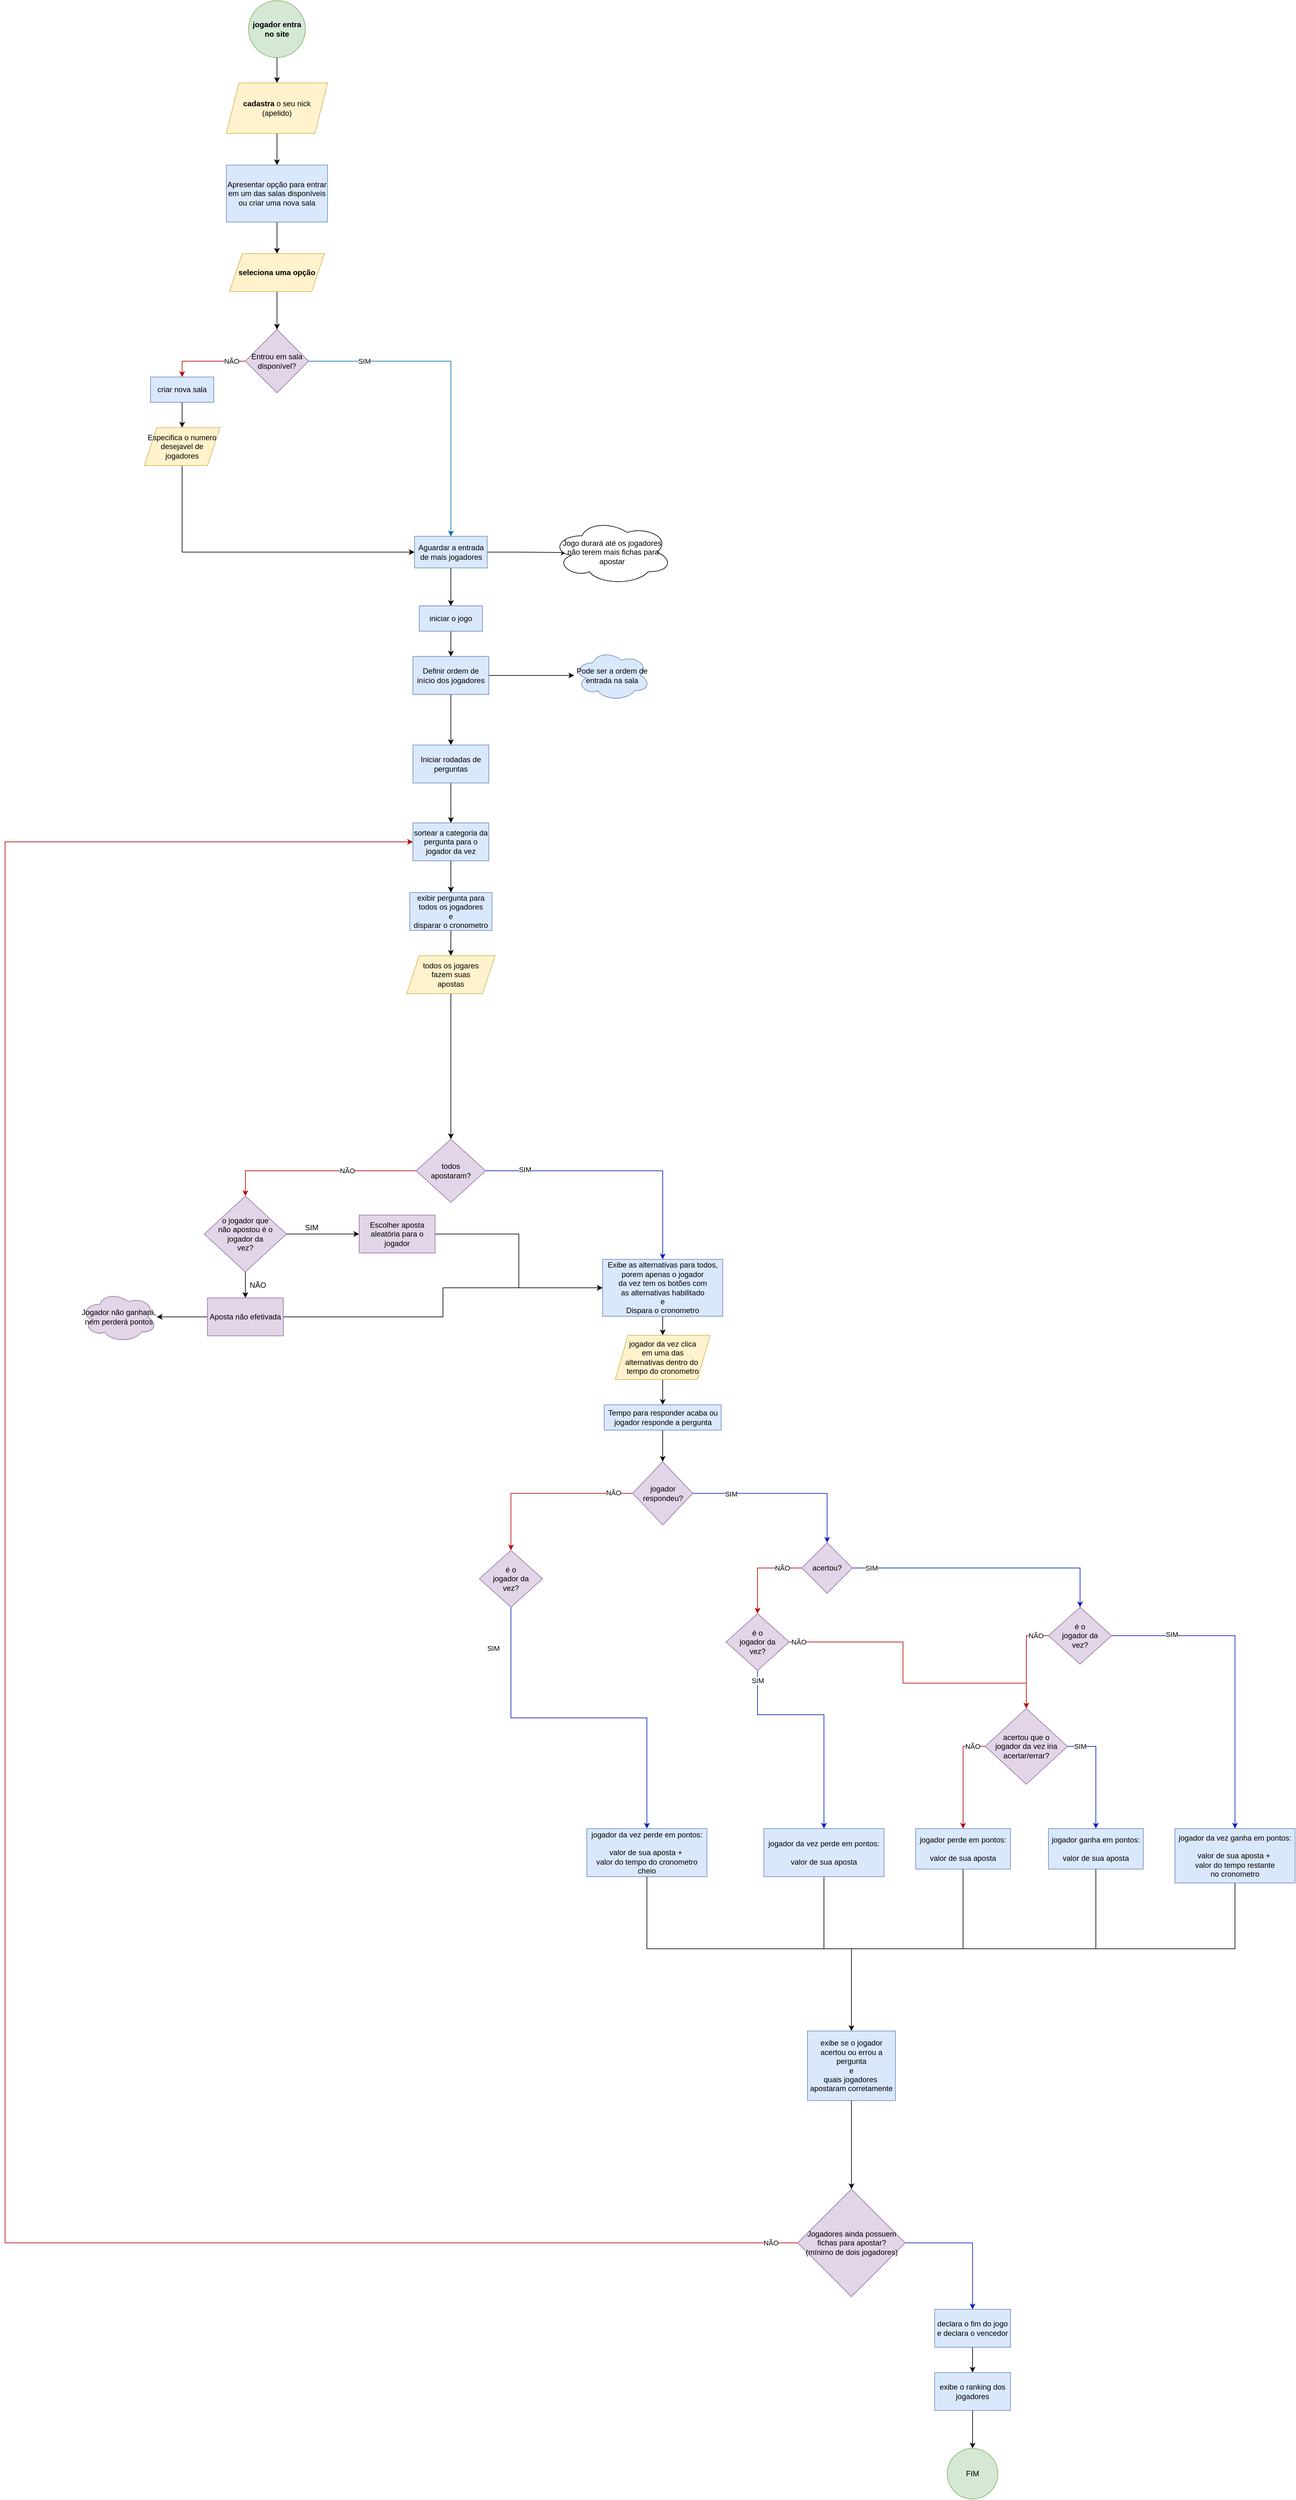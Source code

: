 <mxfile compressed="true" version="14.4.8" type="device" pages="2"><diagram id="uFGppakBsEpZkRZ-ZAbM" name="diagrama"><mxGraphModel dx="4992" dy="2532" grid="1" gridSize="10" guides="1" tooltips="1" connect="1" arrows="1" fold="1" page="1" pageScale="1" pageWidth="3300" pageHeight="4681" math="0" shadow="0"><root><mxCell id="0"/><mxCell id="1" parent="0"/><mxCell id="55oo0pZ97_WrZL7OyEw0-1" value="&lt;b&gt;jogador entra no site&lt;/b&gt;" style="ellipse;whiteSpace=wrap;html=1;aspect=fixed;fillColor=#d5e8d4;strokeColor=#82b366;" parent="1" vertex="1"><mxGeometry x="1075" y="320" width="90" height="90" as="geometry"/></mxCell><mxCell id="55oo0pZ97_WrZL7OyEw0-2" value="" style="endArrow=classic;html=1;exitX=0.5;exitY=1;exitDx=0;exitDy=0;entryX=0.5;entryY=0;entryDx=0;entryDy=0;" parent="1" source="55oo0pZ97_WrZL7OyEw0-1" target="55oo0pZ97_WrZL7OyEw0-3" edge="1"><mxGeometry width="50" height="50" relative="1" as="geometry"><mxPoint x="1120" y="610" as="sourcePoint"/><mxPoint x="920" y="430" as="targetPoint"/></mxGeometry></mxCell><mxCell id="55oo0pZ97_WrZL7OyEw0-7" style="edgeStyle=orthogonalEdgeStyle;rounded=0;orthogonalLoop=1;jettySize=auto;html=1;exitX=0.5;exitY=1;exitDx=0;exitDy=0;entryX=0.5;entryY=0;entryDx=0;entryDy=0;" parent="1" source="55oo0pZ97_WrZL7OyEw0-3" target="55oo0pZ97_WrZL7OyEw0-9" edge="1"><mxGeometry relative="1" as="geometry"><mxPoint x="1120" y="580" as="targetPoint"/></mxGeometry></mxCell><mxCell id="55oo0pZ97_WrZL7OyEw0-3" value="&lt;b&gt;cadastra &lt;/b&gt;o seu nick &lt;br&gt;(apelido)" style="shape=parallelogram;perimeter=parallelogramPerimeter;whiteSpace=wrap;html=1;fixedSize=1;fillColor=#fff2cc;strokeColor=#d6b656;" parent="1" vertex="1"><mxGeometry x="1040" y="450" width="160" height="80" as="geometry"/></mxCell><mxCell id="55oo0pZ97_WrZL7OyEw0-14" style="edgeStyle=orthogonalEdgeStyle;rounded=0;orthogonalLoop=1;jettySize=auto;html=1;entryX=0.5;entryY=0;entryDx=0;entryDy=0;" parent="1" source="55oo0pZ97_WrZL7OyEw0-9" target="55oo0pZ97_WrZL7OyEw0-169" edge="1"><mxGeometry relative="1" as="geometry"/></mxCell><mxCell id="55oo0pZ97_WrZL7OyEw0-9" value="Apresentar opção para entrar em um das salas disponíveis ou criar uma nova sala" style="rounded=0;whiteSpace=wrap;html=1;fillColor=#dae8fc;strokeColor=#6c8ebf;" parent="1" vertex="1"><mxGeometry x="1040" y="580" width="160" height="90" as="geometry"/></mxCell><mxCell id="55oo0pZ97_WrZL7OyEw0-24" style="edgeStyle=orthogonalEdgeStyle;rounded=0;orthogonalLoop=1;jettySize=auto;html=1;entryX=0.5;entryY=0;entryDx=0;entryDy=0;fillColor=#e51400;strokeColor=#B20000;" parent="1" source="55oo0pZ97_WrZL7OyEw0-13" target="55oo0pZ97_WrZL7OyEw0-23" edge="1"><mxGeometry relative="1" as="geometry"/></mxCell><mxCell id="55oo0pZ97_WrZL7OyEw0-32" value="NÃO" style="edgeLabel;html=1;align=center;verticalAlign=middle;resizable=0;points=[];" parent="55oo0pZ97_WrZL7OyEw0-24" vertex="1" connectable="0"><mxGeometry x="-0.064" y="2" relative="1" as="geometry"><mxPoint x="35.88" y="-2" as="offset"/></mxGeometry></mxCell><mxCell id="55oo0pZ97_WrZL7OyEw0-13" value="Entrou em sala disponível?" style="rhombus;whiteSpace=wrap;html=1;fillColor=#e1d5e7;strokeColor=#9673a6;" parent="1" vertex="1"><mxGeometry x="1070" y="840" width="100" height="100" as="geometry"/></mxCell><mxCell id="55oo0pZ97_WrZL7OyEw0-46" style="edgeStyle=orthogonalEdgeStyle;rounded=0;orthogonalLoop=1;jettySize=auto;html=1;" parent="1" source="55oo0pZ97_WrZL7OyEw0-18" target="55oo0pZ97_WrZL7OyEw0-45" edge="1"><mxGeometry relative="1" as="geometry"/></mxCell><mxCell id="55oo0pZ97_WrZL7OyEw0-18" value="iniciar o jogo" style="rounded=0;whiteSpace=wrap;html=1;fillColor=#dae8fc;strokeColor=#6c8ebf;" parent="1" vertex="1"><mxGeometry x="1345" y="1276.87" width="100" height="40" as="geometry"/></mxCell><mxCell id="55oo0pZ97_WrZL7OyEw0-26" style="edgeStyle=orthogonalEdgeStyle;rounded=0;orthogonalLoop=1;jettySize=auto;html=1;entryX=0.5;entryY=0;entryDx=0;entryDy=0;" parent="1" source="55oo0pZ97_WrZL7OyEw0-23" target="55oo0pZ97_WrZL7OyEw0-25" edge="1"><mxGeometry relative="1" as="geometry"/></mxCell><mxCell id="55oo0pZ97_WrZL7OyEw0-23" value="criar nova sala" style="rounded=0;whiteSpace=wrap;html=1;fillColor=#dae8fc;strokeColor=#6c8ebf;" parent="1" vertex="1"><mxGeometry x="920" y="915" width="100" height="40" as="geometry"/></mxCell><mxCell id="VSVM7Ov69yalyKg8DXJz-2" value="" style="edgeStyle=orthogonalEdgeStyle;rounded=0;orthogonalLoop=1;jettySize=auto;html=1;entryX=0;entryY=0.5;entryDx=0;entryDy=0;" parent="1" source="55oo0pZ97_WrZL7OyEw0-25" target="55oo0pZ97_WrZL7OyEw0-172" edge="1"><mxGeometry relative="1" as="geometry"><mxPoint x="970" y="1135" as="targetPoint"/><Array as="points"><mxPoint x="970" y="1192"/></Array></mxGeometry></mxCell><mxCell id="55oo0pZ97_WrZL7OyEw0-25" value="Especifica o numero desejavel de jogadores" style="shape=parallelogram;perimeter=parallelogramPerimeter;whiteSpace=wrap;html=1;fixedSize=1;fillColor=#fff2cc;strokeColor=#d6b656;" parent="1" vertex="1"><mxGeometry x="910" y="995" width="120" height="60" as="geometry"/></mxCell><mxCell id="55oo0pZ97_WrZL7OyEw0-45" value="sortear a ordem de jogadores" style="rounded=0;whiteSpace=wrap;html=1;fillColor=#dae8fc;strokeColor=#6c8ebf;" parent="1" vertex="1"><mxGeometry x="1335" y="1356.87" width="120" height="60" as="geometry"/></mxCell><mxCell id="55oo0pZ97_WrZL7OyEw0-52" style="edgeStyle=orthogonalEdgeStyle;rounded=0;orthogonalLoop=1;jettySize=auto;html=1;entryX=0.5;entryY=0;entryDx=0;entryDy=0;" parent="1" source="55oo0pZ97_WrZL7OyEw0-49" target="55oo0pZ97_WrZL7OyEw0-51" edge="1"><mxGeometry relative="1" as="geometry"/></mxCell><mxCell id="55oo0pZ97_WrZL7OyEw0-49" value="exibir pergunta&lt;br&gt;e&lt;br&gt;disparar o cronometro" style="rounded=0;whiteSpace=wrap;html=1;fillColor=#dae8fc;strokeColor=#6c8ebf;" parent="1" vertex="1"><mxGeometry x="1330" y="1730" width="130" height="60" as="geometry"/></mxCell><mxCell id="55oo0pZ97_WrZL7OyEw0-84" style="edgeStyle=orthogonalEdgeStyle;rounded=0;orthogonalLoop=1;jettySize=auto;html=1;entryX=0.5;entryY=0;entryDx=0;entryDy=0;" parent="1" source="55oo0pZ97_WrZL7OyEw0-51" target="55oo0pZ97_WrZL7OyEw0-53" edge="1"><mxGeometry relative="1" as="geometry"><mxPoint x="1395.0" y="1940" as="targetPoint"/></mxGeometry></mxCell><mxCell id="55oo0pZ97_WrZL7OyEw0-51" value="todos os jogares &lt;br&gt;fazem suas &lt;br&gt;apostas" style="shape=parallelogram;perimeter=parallelogramPerimeter;whiteSpace=wrap;html=1;fixedSize=1;fillColor=#fff2cc;strokeColor=#d6b656;" parent="1" vertex="1"><mxGeometry x="1325" y="1830" width="140" height="60" as="geometry"/></mxCell><mxCell id="55oo0pZ97_WrZL7OyEw0-56" style="edgeStyle=orthogonalEdgeStyle;rounded=0;orthogonalLoop=1;jettySize=auto;html=1;entryX=0.5;entryY=0;entryDx=0;entryDy=0;fillColor=#0050ef;strokeColor=#001DBC;" parent="1" source="55oo0pZ97_WrZL7OyEw0-53" target="55oo0pZ97_WrZL7OyEw0-55" edge="1"><mxGeometry relative="1" as="geometry"/></mxCell><mxCell id="55oo0pZ97_WrZL7OyEw0-57" value="SIM" style="edgeLabel;html=1;align=center;verticalAlign=middle;resizable=0;points=[];" parent="55oo0pZ97_WrZL7OyEw0-56" vertex="1" connectable="0"><mxGeometry x="-0.706" y="2" relative="1" as="geometry"><mxPoint as="offset"/></mxGeometry></mxCell><mxCell id="55oo0pZ97_WrZL7OyEw0-59" style="edgeStyle=orthogonalEdgeStyle;rounded=0;orthogonalLoop=1;jettySize=auto;html=1;entryX=0.5;entryY=0;entryDx=0;entryDy=0;fillColor=#e51400;strokeColor=#B20000;" parent="1" source="55oo0pZ97_WrZL7OyEw0-53" target="55oo0pZ97_WrZL7OyEw0-58" edge="1"><mxGeometry relative="1" as="geometry"/></mxCell><mxCell id="55oo0pZ97_WrZL7OyEw0-60" value="NÃO" style="edgeLabel;html=1;align=center;verticalAlign=middle;resizable=0;points=[];" parent="55oo0pZ97_WrZL7OyEw0-59" vertex="1" connectable="0"><mxGeometry x="-0.016" y="-2" relative="1" as="geometry"><mxPoint x="43.24" y="2" as="offset"/></mxGeometry></mxCell><mxCell id="55oo0pZ97_WrZL7OyEw0-53" value="todos &lt;br&gt;apostaram?" style="rhombus;whiteSpace=wrap;html=1;fillColor=#e1d5e7;strokeColor=#9673a6;" parent="1" vertex="1"><mxGeometry x="1340" y="2120" width="110" height="100" as="geometry"/></mxCell><mxCell id="55oo0pZ97_WrZL7OyEw0-92" style="edgeStyle=orthogonalEdgeStyle;rounded=0;orthogonalLoop=1;jettySize=auto;html=1;entryX=0.5;entryY=0;entryDx=0;entryDy=0;" parent="1" source="55oo0pZ97_WrZL7OyEw0-55" target="55oo0pZ97_WrZL7OyEw0-168" edge="1"><mxGeometry relative="1" as="geometry"><mxPoint x="1730" y="2480" as="targetPoint"/></mxGeometry></mxCell><mxCell id="55oo0pZ97_WrZL7OyEw0-55" value="Exibe as alternativas para todos, porem apenas o jogador &lt;br&gt;da vez tem os botões com &lt;br&gt;as alternativas habilitado&lt;br&gt;e&lt;br&gt;Dispara o cronometro" style="rounded=0;whiteSpace=wrap;html=1;fillColor=#dae8fc;strokeColor=#6c8ebf;" parent="1" vertex="1"><mxGeometry x="1635" y="2310" width="190" height="90" as="geometry"/></mxCell><mxCell id="VSVM7Ov69yalyKg8DXJz-12" value="" style="edgeStyle=orthogonalEdgeStyle;rounded=0;orthogonalLoop=1;jettySize=auto;html=1;entryX=0;entryY=0.5;entryDx=0;entryDy=0;" parent="1" source="55oo0pZ97_WrZL7OyEw0-58" target="VSVM7Ov69yalyKg8DXJz-11" edge="1"><mxGeometry relative="1" as="geometry"/></mxCell><mxCell id="CcnJC4TB0mF6EU7QKfmO-4" value="" style="edgeStyle=orthogonalEdgeStyle;rounded=0;orthogonalLoop=1;jettySize=auto;html=1;" edge="1" parent="1" source="55oo0pZ97_WrZL7OyEw0-58" target="CcnJC4TB0mF6EU7QKfmO-3"><mxGeometry relative="1" as="geometry"/></mxCell><mxCell id="55oo0pZ97_WrZL7OyEw0-58" value="o jogador que &lt;br&gt;não apostou é o jogador da &lt;br&gt;vez?" style="rhombus;whiteSpace=wrap;html=1;fillColor=#e1d5e7;strokeColor=#9673a6;" parent="1" vertex="1"><mxGeometry x="1005" y="2210" width="130" height="120" as="geometry"/></mxCell><mxCell id="55oo0pZ97_WrZL7OyEw0-70" style="edgeStyle=orthogonalEdgeStyle;rounded=0;orthogonalLoop=1;jettySize=auto;html=1;entryX=0.5;entryY=0;entryDx=0;entryDy=0;fillColor=#0050ef;strokeColor=#001DBC;" parent="1" source="55oo0pZ97_WrZL7OyEw0-67" target="55oo0pZ97_WrZL7OyEw0-69" edge="1"><mxGeometry relative="1" as="geometry"/></mxCell><mxCell id="55oo0pZ97_WrZL7OyEw0-71" value="SIM" style="edgeLabel;html=1;align=center;verticalAlign=middle;resizable=0;points=[];" parent="55oo0pZ97_WrZL7OyEw0-70" vertex="1" connectable="0"><mxGeometry x="-0.588" y="-1" relative="1" as="geometry"><mxPoint as="offset"/></mxGeometry></mxCell><mxCell id="55oo0pZ97_WrZL7OyEw0-78" style="edgeStyle=orthogonalEdgeStyle;rounded=0;orthogonalLoop=1;jettySize=auto;html=1;exitX=0;exitY=0.5;exitDx=0;exitDy=0;entryX=0.5;entryY=0;entryDx=0;entryDy=0;fillColor=#e51400;strokeColor=#B20000;" parent="1" source="55oo0pZ97_WrZL7OyEw0-67" target="55oo0pZ97_WrZL7OyEw0-117" edge="1"><mxGeometry relative="1" as="geometry"><mxPoint x="1125" y="2870" as="targetPoint"/><Array as="points"><mxPoint x="1490" y="2680"/></Array></mxGeometry></mxCell><mxCell id="55oo0pZ97_WrZL7OyEw0-79" value="NÃO" style="edgeLabel;html=1;align=center;verticalAlign=middle;resizable=0;points=[];" parent="55oo0pZ97_WrZL7OyEw0-78" vertex="1" connectable="0"><mxGeometry x="-0.781" y="-1" relative="1" as="geometry"><mxPoint as="offset"/></mxGeometry></mxCell><mxCell id="55oo0pZ97_WrZL7OyEw0-67" value="jogador respondeu?" style="rhombus;whiteSpace=wrap;html=1;fillColor=#e1d5e7;strokeColor=#9673a6;" parent="1" vertex="1"><mxGeometry x="1682.5" y="2630" width="95" height="100" as="geometry"/></mxCell><mxCell id="55oo0pZ97_WrZL7OyEw0-73" style="edgeStyle=orthogonalEdgeStyle;rounded=0;orthogonalLoop=1;jettySize=auto;html=1;entryX=0.5;entryY=0;entryDx=0;entryDy=0;exitX=1;exitY=0.5;exitDx=0;exitDy=0;fillColor=#0050ef;strokeColor=#001DBC;" parent="1" source="55oo0pZ97_WrZL7OyEw0-69" target="55oo0pZ97_WrZL7OyEw0-94" edge="1"><mxGeometry relative="1" as="geometry"><mxPoint x="2060" y="2890" as="targetPoint"/><Array as="points"><mxPoint x="2390" y="2798"/></Array></mxGeometry></mxCell><mxCell id="55oo0pZ97_WrZL7OyEw0-74" value="SIM" style="edgeLabel;html=1;align=center;verticalAlign=middle;resizable=0;points=[];" parent="55oo0pZ97_WrZL7OyEw0-73" vertex="1" connectable="0"><mxGeometry x="-0.734" y="-4" relative="1" as="geometry"><mxPoint x="-26" y="-4" as="offset"/></mxGeometry></mxCell><mxCell id="55oo0pZ97_WrZL7OyEw0-76" style="edgeStyle=orthogonalEdgeStyle;rounded=0;orthogonalLoop=1;jettySize=auto;html=1;entryX=0.5;entryY=0;entryDx=0;entryDy=0;fillColor=#e51400;strokeColor=#B20000;" parent="1" source="55oo0pZ97_WrZL7OyEw0-69" target="55oo0pZ97_WrZL7OyEw0-95" edge="1"><mxGeometry relative="1" as="geometry"><mxPoint x="1730" y="2850" as="targetPoint"/></mxGeometry></mxCell><mxCell id="55oo0pZ97_WrZL7OyEw0-77" value="NÃO" style="edgeLabel;html=1;align=center;verticalAlign=middle;resizable=0;points=[];" parent="55oo0pZ97_WrZL7OyEw0-76" vertex="1" connectable="0"><mxGeometry x="-0.724" y="4" relative="1" as="geometry"><mxPoint x="-11.76" y="-4" as="offset"/></mxGeometry></mxCell><mxCell id="55oo0pZ97_WrZL7OyEw0-69" value="acertou?" style="rhombus;whiteSpace=wrap;html=1;fillColor=#e1d5e7;strokeColor=#9673a6;" parent="1" vertex="1"><mxGeometry x="1950" y="2758" width="80" height="80" as="geometry"/></mxCell><mxCell id="55oo0pZ97_WrZL7OyEw0-183" style="edgeStyle=orthogonalEdgeStyle;rounded=0;orthogonalLoop=1;jettySize=auto;html=1;entryX=0.5;entryY=0;entryDx=0;entryDy=0;endArrow=classic;endFill=1;" parent="1" source="55oo0pZ97_WrZL7OyEw0-72" target="55oo0pZ97_WrZL7OyEw0-180" edge="1"><mxGeometry relative="1" as="geometry"><Array as="points"><mxPoint x="2635" y="3400"/><mxPoint x="2028" y="3400"/></Array></mxGeometry></mxCell><mxCell id="55oo0pZ97_WrZL7OyEw0-72" value="jogador da vez ganha em pontos:&lt;br&gt;&lt;br&gt;valor de sua aposta +&amp;nbsp;&lt;br&gt;valor do tempo restante &lt;br&gt;no cronometro" style="rounded=0;whiteSpace=wrap;html=1;fillColor=#dae8fc;strokeColor=#6c8ebf;" parent="1" vertex="1"><mxGeometry x="2540" y="3210" width="190" height="86" as="geometry"/></mxCell><mxCell id="55oo0pZ97_WrZL7OyEw0-75" value="jogador da vez perde em pontos:&lt;br&gt;&lt;br&gt;valor de sua aposta" style="rounded=0;whiteSpace=wrap;html=1;" parent="1" vertex="1"><mxGeometry x="1890" y="3210" width="190" height="76" as="geometry"/></mxCell><mxCell id="55oo0pZ97_WrZL7OyEw0-93" value="" style="edgeStyle=orthogonalEdgeStyle;rounded=0;orthogonalLoop=1;jettySize=auto;html=1;exitX=0.5;exitY=1;exitDx=0;exitDy=0;entryX=0.5;entryY=0;entryDx=0;entryDy=0;" parent="1" source="55oo0pZ97_WrZL7OyEw0-168" target="55oo0pZ97_WrZL7OyEw0-186" edge="1"><mxGeometry x="-0.458" relative="1" as="geometry"><mxPoint x="1730" y="2530" as="sourcePoint"/><mxPoint x="1730" y="2550" as="targetPoint"/><mxPoint as="offset"/></mxGeometry></mxCell><mxCell id="55oo0pZ97_WrZL7OyEw0-96" style="edgeStyle=orthogonalEdgeStyle;rounded=0;orthogonalLoop=1;jettySize=auto;html=1;entryX=0.5;entryY=0;entryDx=0;entryDy=0;fillColor=#0050ef;strokeColor=#001DBC;" parent="1" source="55oo0pZ97_WrZL7OyEw0-94" target="55oo0pZ97_WrZL7OyEw0-72" edge="1"><mxGeometry relative="1" as="geometry"/></mxCell><mxCell id="55oo0pZ97_WrZL7OyEw0-97" value="SIM" style="edgeLabel;html=1;align=center;verticalAlign=middle;resizable=0;points=[];" parent="55oo0pZ97_WrZL7OyEw0-96" vertex="1" connectable="0"><mxGeometry x="-0.618" y="2" relative="1" as="geometry"><mxPoint x="-1" as="offset"/></mxGeometry></mxCell><mxCell id="55oo0pZ97_WrZL7OyEw0-100" style="edgeStyle=orthogonalEdgeStyle;rounded=0;orthogonalLoop=1;jettySize=auto;html=1;exitX=0;exitY=0.5;exitDx=0;exitDy=0;entryX=0.5;entryY=0;entryDx=0;entryDy=0;fillColor=#e51400;strokeColor=#B20000;" parent="1" source="55oo0pZ97_WrZL7OyEw0-94" target="55oo0pZ97_WrZL7OyEw0-99" edge="1"><mxGeometry relative="1" as="geometry"/></mxCell><mxCell id="55oo0pZ97_WrZL7OyEw0-101" value="NÃO" style="edgeLabel;html=1;align=center;verticalAlign=middle;resizable=0;points=[];" parent="55oo0pZ97_WrZL7OyEw0-100" vertex="1" connectable="0"><mxGeometry x="-0.081" y="1" relative="1" as="geometry"><mxPoint x="14" y="-34" as="offset"/></mxGeometry></mxCell><mxCell id="55oo0pZ97_WrZL7OyEw0-94" value="é o &lt;br&gt;jogador da &lt;br&gt;vez?" style="rhombus;whiteSpace=wrap;html=1;fillColor=#e1d5e7;strokeColor=#9673a6;" parent="1" vertex="1"><mxGeometry x="2340" y="2860" width="100" height="90" as="geometry"/></mxCell><mxCell id="55oo0pZ97_WrZL7OyEw0-108" value="SIM" style="edgeStyle=orthogonalEdgeStyle;rounded=0;orthogonalLoop=1;jettySize=auto;html=1;exitX=0.5;exitY=1;exitDx=0;exitDy=0;fillColor=#0050ef;strokeColor=#001DBC;" parent="1" source="55oo0pZ97_WrZL7OyEw0-95" edge="1"><mxGeometry x="-0.912" relative="1" as="geometry"><mxPoint x="1985" y="3210" as="targetPoint"/><Array as="points"><mxPoint x="1880" y="3030"/><mxPoint x="1985" y="3030"/></Array><mxPoint as="offset"/></mxGeometry></mxCell><mxCell id="55oo0pZ97_WrZL7OyEw0-115" value="NÃO" style="edgeStyle=orthogonalEdgeStyle;rounded=0;orthogonalLoop=1;jettySize=auto;html=1;entryX=0.5;entryY=0;entryDx=0;entryDy=0;exitX=1;exitY=0.5;exitDx=0;exitDy=0;entryPerimeter=0;endArrow=none;endFill=0;fillColor=#e51400;strokeColor=#B20000;" parent="1" source="55oo0pZ97_WrZL7OyEw0-95" target="55oo0pZ97_WrZL7OyEw0-99" edge="1"><mxGeometry x="-0.94" relative="1" as="geometry"><mxPoint x="1570" y="3040" as="targetPoint"/><Array as="points"><mxPoint x="2110" y="2915"/><mxPoint x="2110" y="2980"/><mxPoint x="2305" y="2980"/></Array><mxPoint as="offset"/></mxGeometry></mxCell><mxCell id="55oo0pZ97_WrZL7OyEw0-95" value="é o &lt;br&gt;jogador da &lt;br&gt;vez?" style="rhombus;whiteSpace=wrap;html=1;fillColor=#e1d5e7;strokeColor=#9673a6;" parent="1" vertex="1"><mxGeometry x="1830" y="2870" width="100" height="90" as="geometry"/></mxCell><mxCell id="55oo0pZ97_WrZL7OyEw0-103" style="edgeStyle=orthogonalEdgeStyle;rounded=0;orthogonalLoop=1;jettySize=auto;html=1;entryX=0.5;entryY=0;entryDx=0;entryDy=0;exitX=1;exitY=0.5;exitDx=0;exitDy=0;fillColor=#0050ef;strokeColor=#001DBC;" parent="1" source="55oo0pZ97_WrZL7OyEw0-99" target="55oo0pZ97_WrZL7OyEw0-102" edge="1"><mxGeometry relative="1" as="geometry"/></mxCell><mxCell id="55oo0pZ97_WrZL7OyEw0-104" value="SIM" style="edgeLabel;html=1;align=center;verticalAlign=middle;resizable=0;points=[];" parent="55oo0pZ97_WrZL7OyEw0-103" vertex="1" connectable="0"><mxGeometry x="-0.81" y="-1" relative="1" as="geometry"><mxPoint x="3" y="-1" as="offset"/></mxGeometry></mxCell><mxCell id="55oo0pZ97_WrZL7OyEw0-116" value="NÃO" style="edgeStyle=orthogonalEdgeStyle;rounded=0;orthogonalLoop=1;jettySize=auto;html=1;entryX=0.5;entryY=0;entryDx=0;entryDy=0;exitX=0;exitY=0.5;exitDx=0;exitDy=0;fillColor=#e51400;strokeColor=#B20000;" parent="1" source="55oo0pZ97_WrZL7OyEw0-99" target="55oo0pZ97_WrZL7OyEw0-106" edge="1"><mxGeometry x="-0.758" relative="1" as="geometry"><Array as="points"><mxPoint x="2205" y="3080"/></Array><mxPoint as="offset"/></mxGeometry></mxCell><mxCell id="55oo0pZ97_WrZL7OyEw0-99" value="acertou que o &lt;br&gt;jogador da vez iria acertar/errar?" style="rhombus;whiteSpace=wrap;html=1;fillColor=#e1d5e7;strokeColor=#9673a6;" parent="1" vertex="1"><mxGeometry x="2240" y="3020" width="130" height="120" as="geometry"/></mxCell><mxCell id="55oo0pZ97_WrZL7OyEw0-179" style="edgeStyle=orthogonalEdgeStyle;rounded=0;orthogonalLoop=1;jettySize=auto;html=1;endArrow=none;endFill=0;" parent="1" source="55oo0pZ97_WrZL7OyEw0-102" edge="1"><mxGeometry relative="1" as="geometry"><mxPoint x="2415" y="3400" as="targetPoint"/></mxGeometry></mxCell><mxCell id="55oo0pZ97_WrZL7OyEw0-102" value="jogador ganha em pontos:&lt;br&gt;&lt;br&gt;valor de sua aposta" style="rounded=0;whiteSpace=wrap;html=1;fillColor=#dae8fc;strokeColor=#6c8ebf;" parent="1" vertex="1"><mxGeometry x="2340" y="3210" width="150" height="64" as="geometry"/></mxCell><mxCell id="55oo0pZ97_WrZL7OyEw0-106" value="jogador perde em pontos:&lt;br&gt;&lt;br&gt;valor de sua aposta" style="rounded=0;whiteSpace=wrap;html=1;" parent="1" vertex="1"><mxGeometry x="2130" y="3210" width="150" height="64" as="geometry"/></mxCell><mxCell id="55oo0pZ97_WrZL7OyEw0-119" style="edgeStyle=orthogonalEdgeStyle;rounded=0;orthogonalLoop=1;jettySize=auto;html=1;exitX=0.5;exitY=1;exitDx=0;exitDy=0;fillColor=#0050ef;strokeColor=#001DBC;" parent="1" source="55oo0pZ97_WrZL7OyEw0-117" target="55oo0pZ97_WrZL7OyEw0-118" edge="1"><mxGeometry relative="1" as="geometry"/></mxCell><mxCell id="55oo0pZ97_WrZL7OyEw0-120" value="SIM" style="edgeLabel;html=1;align=center;verticalAlign=middle;resizable=0;points=[];" parent="55oo0pZ97_WrZL7OyEw0-119" vertex="1" connectable="0"><mxGeometry x="-0.77" relative="1" as="geometry"><mxPoint x="-27.94" y="-0.04" as="offset"/></mxGeometry></mxCell><mxCell id="55oo0pZ97_WrZL7OyEw0-117" value="é o &lt;br&gt;jogador da &lt;br&gt;vez?" style="rhombus;whiteSpace=wrap;html=1;fillColor=#e1d5e7;strokeColor=#9673a6;" parent="1" vertex="1"><mxGeometry x="1440" y="2770" width="100" height="90" as="geometry"/></mxCell><mxCell id="55oo0pZ97_WrZL7OyEw0-118" value="jogador da vez perde em pontos:&lt;br&gt;&lt;br&gt;valor de sua aposta +&amp;nbsp;&lt;br&gt;valor do tempo do&amp;nbsp;cronometro cheio" style="rounded=0;whiteSpace=wrap;html=1;" parent="1" vertex="1"><mxGeometry x="1610" y="3210" width="190" height="76" as="geometry"/></mxCell><mxCell id="55oo0pZ97_WrZL7OyEw0-147" style="edgeStyle=orthogonalEdgeStyle;rounded=0;orthogonalLoop=1;jettySize=auto;html=1;entryX=0.5;entryY=0;entryDx=0;entryDy=0;endArrow=classic;endFill=1;exitX=1;exitY=0.5;exitDx=0;exitDy=0;fillColor=#0050ef;strokeColor=#001DBC;" parent="1" source="55oo0pZ97_WrZL7OyEw0-143" target="55oo0pZ97_WrZL7OyEw0-145" edge="1"><mxGeometry relative="1" as="geometry"><mxPoint x="2098.5" y="4135" as="sourcePoint"/><mxPoint x="2392.5" y="4160" as="targetPoint"/><Array as="points"><mxPoint x="2220" y="3865"/></Array></mxGeometry></mxCell><mxCell id="55oo0pZ97_WrZL7OyEw0-148" value="SIM" style="edgeLabel;html=1;align=center;verticalAlign=middle;resizable=0;points=[];" parent="55oo0pZ97_WrZL7OyEw0-147" vertex="1" connectable="0"><mxGeometry x="-0.598" y="-2" relative="1" as="geometry"><mxPoint x="-68.78" y="-2" as="offset"/></mxGeometry></mxCell><mxCell id="55oo0pZ97_WrZL7OyEw0-152" style="edgeStyle=orthogonalEdgeStyle;rounded=0;orthogonalLoop=1;jettySize=auto;html=1;endArrow=classic;endFill=1;exitX=0;exitY=0.5;exitDx=0;exitDy=0;fillColor=#e51400;strokeColor=#B20000;entryX=0;entryY=0.5;entryDx=0;entryDy=0;" parent="1" source="55oo0pZ97_WrZL7OyEw0-143" target="SwV_npdu-AM93dZ6cqjS-1" edge="1"><mxGeometry relative="1" as="geometry"><mxPoint x="1330" y="1660" as="targetPoint"/><mxPoint x="1923.47" y="3865" as="sourcePoint"/><Array as="points"><mxPoint x="690" y="3865"/><mxPoint x="690" y="1650"/></Array></mxGeometry></mxCell><mxCell id="55oo0pZ97_WrZL7OyEw0-157" value="NÃO" style="edgeLabel;html=1;align=center;verticalAlign=middle;resizable=0;points=[];" parent="55oo0pZ97_WrZL7OyEw0-152" vertex="1" connectable="0"><mxGeometry x="-0.988" relative="1" as="geometry"><mxPoint x="-18.36" as="offset"/></mxGeometry></mxCell><mxCell id="55oo0pZ97_WrZL7OyEw0-143" value="Jogadores ainda possuem fichas para apostar? &lt;br&gt;(mínimo de dois jogadores)" style="rhombus;whiteSpace=wrap;html=1;fillColor=#e1d5e7;strokeColor=#9673a6;" parent="1" vertex="1"><mxGeometry x="1943.5" y="3780" width="170" height="170" as="geometry"/></mxCell><mxCell id="55oo0pZ97_WrZL7OyEw0-149" style="edgeStyle=orthogonalEdgeStyle;rounded=0;orthogonalLoop=1;jettySize=auto;html=1;entryX=0.5;entryY=0;entryDx=0;entryDy=0;endArrow=classic;endFill=1;" parent="1" source="55oo0pZ97_WrZL7OyEw0-145" target="55oo0pZ97_WrZL7OyEw0-146" edge="1"><mxGeometry relative="1" as="geometry"/></mxCell><mxCell id="55oo0pZ97_WrZL7OyEw0-145" value="declara o fim do jogo e declara o vencedor" style="rounded=0;whiteSpace=wrap;html=1;fillColor=#dae8fc;strokeColor=#6c8ebf;" parent="1" vertex="1"><mxGeometry x="2160" y="3970" width="120" height="60" as="geometry"/></mxCell><mxCell id="55oo0pZ97_WrZL7OyEw0-151" style="edgeStyle=orthogonalEdgeStyle;rounded=0;orthogonalLoop=1;jettySize=auto;html=1;entryX=0.5;entryY=0;entryDx=0;entryDy=0;endArrow=classic;endFill=1;" parent="1" source="55oo0pZ97_WrZL7OyEw0-146" target="55oo0pZ97_WrZL7OyEw0-150" edge="1"><mxGeometry relative="1" as="geometry"/></mxCell><mxCell id="55oo0pZ97_WrZL7OyEw0-146" value="exibe o ranking dos jogadores" style="rounded=0;whiteSpace=wrap;html=1;fillColor=#dae8fc;strokeColor=#6c8ebf;" parent="1" vertex="1"><mxGeometry x="2160" y="4070" width="120" height="60" as="geometry"/></mxCell><mxCell id="55oo0pZ97_WrZL7OyEw0-150" value="FIM" style="ellipse;whiteSpace=wrap;html=1;aspect=fixed;fillColor=#d5e8d4;strokeColor=#82b366;" parent="1" vertex="1"><mxGeometry x="2180" y="4190" width="80" height="80" as="geometry"/></mxCell><mxCell id="55oo0pZ97_WrZL7OyEw0-158" value="criar nova sala" style="rounded=0;whiteSpace=wrap;html=1;fillColor=#dae8fc;strokeColor=#6c8ebf;" parent="1" vertex="1"><mxGeometry x="920" y="915" width="100" height="40" as="geometry"/></mxCell><mxCell id="55oo0pZ97_WrZL7OyEw0-159" value="iniciar o jogo" style="rounded=0;whiteSpace=wrap;html=1;fillColor=#dae8fc;strokeColor=#6c8ebf;" parent="1" vertex="1"><mxGeometry x="1345" y="1276.87" width="100" height="40" as="geometry"/></mxCell><mxCell id="VSVM7Ov69yalyKg8DXJz-4" value="" style="edgeStyle=orthogonalEdgeStyle;rounded=0;orthogonalLoop=1;jettySize=auto;html=1;" parent="1" source="55oo0pZ97_WrZL7OyEw0-160" target="VSVM7Ov69yalyKg8DXJz-3" edge="1"><mxGeometry relative="1" as="geometry"/></mxCell><mxCell id="VSVM7Ov69yalyKg8DXJz-6" value="" style="edgeStyle=orthogonalEdgeStyle;rounded=0;orthogonalLoop=1;jettySize=auto;html=1;" parent="1" source="55oo0pZ97_WrZL7OyEw0-160" target="VSVM7Ov69yalyKg8DXJz-5" edge="1"><mxGeometry relative="1" as="geometry"/></mxCell><mxCell id="55oo0pZ97_WrZL7OyEw0-160" value="Definir ordem de início dos jogadores" style="rounded=0;whiteSpace=wrap;html=1;fillColor=#dae8fc;strokeColor=#6c8ebf;" parent="1" vertex="1"><mxGeometry x="1335" y="1356.87" width="120" height="60" as="geometry"/></mxCell><mxCell id="55oo0pZ97_WrZL7OyEw0-161" value="exibir pergunta para todos os jogadores&lt;br&gt;e&lt;br&gt;disparar o cronometro" style="rounded=0;whiteSpace=wrap;html=1;fillColor=#dae8fc;strokeColor=#6c8ebf;" parent="1" vertex="1"><mxGeometry x="1330" y="1730" width="130" height="60" as="geometry"/></mxCell><mxCell id="55oo0pZ97_WrZL7OyEw0-176" style="edgeStyle=orthogonalEdgeStyle;rounded=0;orthogonalLoop=1;jettySize=auto;html=1;endArrow=none;endFill=0;entryX=0.5;entryY=0;entryDx=0;entryDy=0;" parent="1" source="55oo0pZ97_WrZL7OyEw0-165" edge="1" target="55oo0pZ97_WrZL7OyEw0-180"><mxGeometry relative="1" as="geometry"><mxPoint x="1705" y="3400" as="targetPoint"/><Array as="points"><mxPoint x="1705" y="3400"/><mxPoint x="2028" y="3400"/></Array></mxGeometry></mxCell><mxCell id="55oo0pZ97_WrZL7OyEw0-165" value="jogador da vez perde em pontos:&lt;br&gt;&lt;br&gt;valor de sua aposta +&amp;nbsp;&lt;br&gt;valor do tempo do&amp;nbsp;cronometro cheio" style="rounded=0;whiteSpace=wrap;html=1;fillColor=#dae8fc;strokeColor=#6c8ebf;" parent="1" vertex="1"><mxGeometry x="1610" y="3210" width="190" height="76" as="geometry"/></mxCell><mxCell id="55oo0pZ97_WrZL7OyEw0-177" style="edgeStyle=orthogonalEdgeStyle;rounded=0;orthogonalLoop=1;jettySize=auto;html=1;endArrow=none;endFill=0;" parent="1" source="55oo0pZ97_WrZL7OyEw0-166" edge="1"><mxGeometry relative="1" as="geometry"><mxPoint x="1985" y="3400" as="targetPoint"/></mxGeometry></mxCell><mxCell id="55oo0pZ97_WrZL7OyEw0-166" value="jogador da vez perde em pontos:&lt;br&gt;&lt;br&gt;valor de sua aposta" style="rounded=0;whiteSpace=wrap;html=1;fillColor=#dae8fc;strokeColor=#6c8ebf;" parent="1" vertex="1"><mxGeometry x="1890" y="3210" width="190" height="76" as="geometry"/></mxCell><mxCell id="55oo0pZ97_WrZL7OyEw0-178" style="edgeStyle=orthogonalEdgeStyle;rounded=0;orthogonalLoop=1;jettySize=auto;html=1;endArrow=none;endFill=0;" parent="1" source="55oo0pZ97_WrZL7OyEw0-167" edge="1"><mxGeometry relative="1" as="geometry"><mxPoint x="2205" y="3400" as="targetPoint"/></mxGeometry></mxCell><mxCell id="55oo0pZ97_WrZL7OyEw0-167" value="jogador perde em pontos:&lt;br&gt;&lt;br&gt;valor de sua aposta" style="rounded=0;whiteSpace=wrap;html=1;fillColor=#dae8fc;strokeColor=#6c8ebf;" parent="1" vertex="1"><mxGeometry x="2130" y="3210" width="150" height="64" as="geometry"/></mxCell><mxCell id="55oo0pZ97_WrZL7OyEw0-168" value="&lt;span&gt;jogador da vez clica &lt;br&gt;em uma das &lt;br&gt;alternativas dentro do&amp;nbsp;&lt;br&gt;tempo do cronometro&lt;br&gt;&lt;/span&gt;" style="shape=parallelogram;perimeter=parallelogramPerimeter;whiteSpace=wrap;html=1;fixedSize=1;fillColor=#fff2cc;strokeColor=#d6b656;" parent="1" vertex="1"><mxGeometry x="1655" y="2430" width="150" height="70" as="geometry"/></mxCell><mxCell id="55oo0pZ97_WrZL7OyEw0-170" style="edgeStyle=orthogonalEdgeStyle;rounded=0;orthogonalLoop=1;jettySize=auto;html=1;entryX=0.5;entryY=0;entryDx=0;entryDy=0;endArrow=classic;endFill=1;" parent="1" source="55oo0pZ97_WrZL7OyEw0-169" target="55oo0pZ97_WrZL7OyEw0-13" edge="1"><mxGeometry relative="1" as="geometry"/></mxCell><mxCell id="55oo0pZ97_WrZL7OyEw0-169" value="&lt;b&gt;seleciona uma opção&lt;/b&gt;" style="shape=parallelogram;perimeter=parallelogramPerimeter;whiteSpace=wrap;html=1;fixedSize=1;fillColor=#fff2cc;strokeColor=#d6b656;" parent="1" vertex="1"><mxGeometry x="1045" y="720" width="150" height="60" as="geometry"/></mxCell><object label="" id="55oo0pZ97_WrZL7OyEw0-16"><mxCell style="edgeStyle=orthogonalEdgeStyle;rounded=0;orthogonalLoop=1;jettySize=auto;html=1;entryX=0.5;entryY=0;entryDx=0;entryDy=0;fillColor=#1ba1e2;strokeColor=#006EAF;exitX=1;exitY=0.5;exitDx=0;exitDy=0;" parent="1" source="55oo0pZ97_WrZL7OyEw0-13" target="55oo0pZ97_WrZL7OyEw0-172" edge="1"><mxGeometry relative="1" as="geometry"><mxPoint x="1445" y="880" as="targetPoint"/></mxGeometry></mxCell></object><mxCell id="55oo0pZ97_WrZL7OyEw0-17" value="SIM" style="edgeLabel;html=1;align=center;verticalAlign=middle;resizable=0;points=[];" parent="55oo0pZ97_WrZL7OyEw0-16" vertex="1" connectable="0"><mxGeometry x="-0.446" relative="1" as="geometry"><mxPoint x="-51.67" as="offset"/></mxGeometry></mxCell><mxCell id="55oo0pZ97_WrZL7OyEw0-174" style="edgeStyle=orthogonalEdgeStyle;rounded=0;orthogonalLoop=1;jettySize=auto;html=1;entryX=0.12;entryY=0.506;entryDx=0;entryDy=0;entryPerimeter=0;endArrow=classic;endFill=1;" parent="1" source="55oo0pZ97_WrZL7OyEw0-172" target="55oo0pZ97_WrZL7OyEw0-173" edge="1"><mxGeometry relative="1" as="geometry"/></mxCell><mxCell id="55oo0pZ97_WrZL7OyEw0-175" style="edgeStyle=orthogonalEdgeStyle;rounded=0;orthogonalLoop=1;jettySize=auto;html=1;entryX=0.5;entryY=0;entryDx=0;entryDy=0;endArrow=classic;endFill=1;" parent="1" source="55oo0pZ97_WrZL7OyEw0-172" target="55oo0pZ97_WrZL7OyEw0-159" edge="1"><mxGeometry relative="1" as="geometry"/></mxCell><mxCell id="55oo0pZ97_WrZL7OyEw0-172" value="Aguardar a entrada de mais jogadores" style="rounded=0;whiteSpace=wrap;html=1;fillColor=#dae8fc;strokeColor=#6c8ebf;" parent="1" vertex="1"><mxGeometry x="1337.5" y="1166.87" width="115" height="50" as="geometry"/></mxCell><mxCell id="55oo0pZ97_WrZL7OyEw0-173" value="Jogo durará até os jogadores&lt;br&gt;&amp;nbsp;não terem mais fichas para apostar" style="ellipse;shape=cloud;whiteSpace=wrap;html=1;" parent="1" vertex="1"><mxGeometry x="1555" y="1140" width="190" height="103.75" as="geometry"/></mxCell><mxCell id="55oo0pZ97_WrZL7OyEw0-182" style="edgeStyle=orthogonalEdgeStyle;rounded=0;orthogonalLoop=1;jettySize=auto;html=1;endArrow=classic;endFill=1;entryX=0.5;entryY=0;entryDx=0;entryDy=0;" parent="1" source="55oo0pZ97_WrZL7OyEw0-180" target="55oo0pZ97_WrZL7OyEw0-143" edge="1"><mxGeometry relative="1" as="geometry"><mxPoint x="2029" y="3700" as="targetPoint"/></mxGeometry></mxCell><mxCell id="55oo0pZ97_WrZL7OyEw0-180" value="exibe se o jogador acertou ou errou a pergunta&lt;br&gt;e&lt;br&gt;quais jogadores&amp;nbsp;&lt;br&gt;apostaram corretamente" style="rounded=0;whiteSpace=wrap;html=1;fillColor=#dae8fc;strokeColor=#6c8ebf;" parent="1" vertex="1"><mxGeometry x="1958.87" y="3530" width="139.25" height="110" as="geometry"/></mxCell><mxCell id="55oo0pZ97_WrZL7OyEw0-181" style="edgeStyle=orthogonalEdgeStyle;rounded=0;orthogonalLoop=1;jettySize=auto;html=1;exitX=0.5;exitY=1;exitDx=0;exitDy=0;endArrow=none;endFill=0;" parent="1" edge="1"><mxGeometry relative="1" as="geometry"><mxPoint x="2028.5" y="3720" as="sourcePoint"/><mxPoint x="2028.5" y="3720" as="targetPoint"/></mxGeometry></mxCell><mxCell id="55oo0pZ97_WrZL7OyEw0-187" style="edgeStyle=orthogonalEdgeStyle;rounded=0;orthogonalLoop=1;jettySize=auto;html=1;entryX=0.5;entryY=0;entryDx=0;entryDy=0;endArrow=classic;endFill=1;" parent="1" source="55oo0pZ97_WrZL7OyEw0-186" target="55oo0pZ97_WrZL7OyEw0-67" edge="1"><mxGeometry relative="1" as="geometry"/></mxCell><mxCell id="55oo0pZ97_WrZL7OyEw0-186" value="Tempo para responder acaba ou jogador responde a pergunta" style="rounded=0;whiteSpace=wrap;html=1;fillColor=#dae8fc;strokeColor=#6c8ebf;" parent="1" vertex="1"><mxGeometry x="1637.5" y="2540" width="185" height="40" as="geometry"/></mxCell><mxCell id="SwV_npdu-AM93dZ6cqjS-4" value="" style="edgeStyle=orthogonalEdgeStyle;rounded=0;orthogonalLoop=1;jettySize=auto;html=1;" parent="1" source="SwV_npdu-AM93dZ6cqjS-1" target="55oo0pZ97_WrZL7OyEw0-161" edge="1"><mxGeometry relative="1" as="geometry"/></mxCell><mxCell id="VSVM7Ov69yalyKg8DXJz-10" value="" style="edgeStyle=orthogonalEdgeStyle;rounded=0;orthogonalLoop=1;jettySize=auto;html=1;" parent="1" source="SwV_npdu-AM93dZ6cqjS-1" target="55oo0pZ97_WrZL7OyEw0-161" edge="1"><mxGeometry relative="1" as="geometry"/></mxCell><mxCell id="SwV_npdu-AM93dZ6cqjS-1" value="sortear a categoria da pergunta para o jogador da vez" style="rounded=0;whiteSpace=wrap;html=1;fillColor=#dae8fc;strokeColor=#6c8ebf;" parent="1" vertex="1"><mxGeometry x="1335" y="1620" width="120" height="60" as="geometry"/></mxCell><mxCell id="VSVM7Ov69yalyKg8DXJz-3" value="Pode ser a ordem de entrada na sala" style="ellipse;shape=cloud;whiteSpace=wrap;html=1;rounded=0;strokeColor=#6c8ebf;fillColor=#dae8fc;" parent="1" vertex="1"><mxGeometry x="1590" y="1346.87" width="120" height="80" as="geometry"/></mxCell><mxCell id="VSVM7Ov69yalyKg8DXJz-9" value="" style="edgeStyle=orthogonalEdgeStyle;rounded=0;orthogonalLoop=1;jettySize=auto;html=1;" parent="1" source="VSVM7Ov69yalyKg8DXJz-5" target="SwV_npdu-AM93dZ6cqjS-1" edge="1"><mxGeometry relative="1" as="geometry"/></mxCell><mxCell id="VSVM7Ov69yalyKg8DXJz-5" value="Iniciar rodadas de perguntas" style="whiteSpace=wrap;html=1;rounded=0;strokeColor=#6c8ebf;fillColor=#dae8fc;" parent="1" vertex="1"><mxGeometry x="1335" y="1496.87" width="120" height="60" as="geometry"/></mxCell><mxCell id="CcnJC4TB0mF6EU7QKfmO-2" value="" style="edgeStyle=orthogonalEdgeStyle;rounded=0;orthogonalLoop=1;jettySize=auto;html=1;entryX=0;entryY=0.5;entryDx=0;entryDy=0;" edge="1" parent="1" source="VSVM7Ov69yalyKg8DXJz-11" target="55oo0pZ97_WrZL7OyEw0-55"><mxGeometry relative="1" as="geometry"><mxPoint x="1355.0" y="2370" as="targetPoint"/></mxGeometry></mxCell><mxCell id="VSVM7Ov69yalyKg8DXJz-11" value="Escolher aposta aleatória para o jogador" style="whiteSpace=wrap;html=1;strokeColor=#9673a6;fillColor=#e1d5e7;" parent="1" vertex="1"><mxGeometry x="1250" y="2240" width="120" height="60" as="geometry"/></mxCell><mxCell id="CcnJC4TB0mF6EU7QKfmO-8" value="" style="edgeStyle=orthogonalEdgeStyle;rounded=0;orthogonalLoop=1;jettySize=auto;html=1;" edge="1" parent="1" source="CcnJC4TB0mF6EU7QKfmO-3" target="CcnJC4TB0mF6EU7QKfmO-7"><mxGeometry relative="1" as="geometry"/></mxCell><mxCell id="CcnJC4TB0mF6EU7QKfmO-10" value="" style="edgeStyle=orthogonalEdgeStyle;rounded=0;orthogonalLoop=1;jettySize=auto;html=1;entryX=0;entryY=0.5;entryDx=0;entryDy=0;" edge="1" parent="1" source="CcnJC4TB0mF6EU7QKfmO-3" target="55oo0pZ97_WrZL7OyEw0-55"><mxGeometry relative="1" as="geometry"><mxPoint x="1220" y="2401" as="targetPoint"/></mxGeometry></mxCell><mxCell id="CcnJC4TB0mF6EU7QKfmO-3" value="Aposta não efetivada" style="whiteSpace=wrap;html=1;strokeColor=#9673a6;fillColor=#e1d5e7;" vertex="1" parent="1"><mxGeometry x="1010" y="2371" width="120" height="60" as="geometry"/></mxCell><mxCell id="CcnJC4TB0mF6EU7QKfmO-5" value="SIM" style="text;html=1;strokeColor=none;fillColor=none;align=center;verticalAlign=middle;whiteSpace=wrap;rounded=0;" vertex="1" parent="1"><mxGeometry x="1155" y="2250" width="40" height="20" as="geometry"/></mxCell><mxCell id="CcnJC4TB0mF6EU7QKfmO-6" value="NÃO" style="text;html=1;strokeColor=none;fillColor=none;align=center;verticalAlign=middle;whiteSpace=wrap;rounded=0;" vertex="1" parent="1"><mxGeometry x="1070" y="2341" width="40" height="20" as="geometry"/></mxCell><mxCell id="CcnJC4TB0mF6EU7QKfmO-7" value="Jogador não ganhará, nem perderá pontos" style="ellipse;shape=cloud;whiteSpace=wrap;html=1;strokeColor=#9673a6;fillColor=#e1d5e7;" vertex="1" parent="1"><mxGeometry x="810" y="2361" width="120" height="80" as="geometry"/></mxCell></root></mxGraphModel></diagram><diagram id="2OquCpP1w-abcJq0ny8y" name="prototipo"><mxGraphModel dx="6240" dy="3385" grid="1" gridSize="10" guides="1" tooltips="1" connect="1" arrows="1" fold="1" page="1" pageScale="1" pageWidth="4681" pageHeight="3300" math="0" shadow="0"><root><mxCell id="y6fdyqCnDmYUSog6txBo-0"/><mxCell id="y6fdyqCnDmYUSog6txBo-1" parent="y6fdyqCnDmYUSog6txBo-0"/><mxCell id="y6fdyqCnDmYUSog6txBo-54" value="" style="rounded=0;whiteSpace=wrap;html=1;" parent="y6fdyqCnDmYUSog6txBo-1" vertex="1"><mxGeometry x="1490" y="400" width="630" height="430" as="geometry"/></mxCell><mxCell id="y6fdyqCnDmYUSog6txBo-76" value="&lt;font style=&quot;font-size: 28px&quot;&gt;Sala ahaha&lt;/font&gt;" style="html=1;shadow=0;dashed=0;shape=mxgraph.bootstrap.rrect;rSize=5;strokeWidth=1;whiteSpace=wrap;align=center;verticalAlign=top;spacingLeft=0;fontStyle=1;fontSize=14;spacing=5;" parent="y6fdyqCnDmYUSog6txBo-1" vertex="1"><mxGeometry x="1490" y="472.5" width="630" height="360" as="geometry"/></mxCell><mxCell id="y6fdyqCnDmYUSog6txBo-17" value="" style="rounded=0;whiteSpace=wrap;html=1;" parent="y6fdyqCnDmYUSog6txBo-1" vertex="1"><mxGeometry x="810" y="402.5" width="630" height="430" as="geometry"/></mxCell><mxCell id="y6fdyqCnDmYUSog6txBo-22" value="&lt;font style=&quot;font-size: 28px&quot;&gt;QUIZ&amp;nbsp;&lt;/font&gt;" style="html=1;shadow=0;dashed=0;shape=mxgraph.bootstrap.rrect;rSize=5;strokeColor=none;strokeWidth=1;fillColor=#1CA5B8;fontColor=#FFFFFF;whiteSpace=wrap;align=center;verticalAlign=middle;spacingLeft=0;fontStyle=1;fontSize=14;spacing=5;" parent="y6fdyqCnDmYUSog6txBo-1" vertex="1"><mxGeometry x="810" y="432.5" width="630" height="50" as="geometry"/></mxCell><mxCell id="y6fdyqCnDmYUSog6txBo-33" value="" style="html=1;shadow=0;dashed=0;shape=mxgraph.bootstrap.rrect;rSize=5;strokeColor=#DFDFDF;html=1;whiteSpace=wrap;fillColor=#FFFFFF;fontColor=#000000;align=left;" parent="y6fdyqCnDmYUSog6txBo-1" vertex="1"><mxGeometry x="1150" y="512.5" width="220" height="290" as="geometry"/></mxCell><mxCell id="y6fdyqCnDmYUSog6txBo-43" value="" style="html=1;shadow=0;dashed=0;shape=mxgraph.bootstrap.rrect;rSize=5;fillColor=#ffffff;strokeColor=#999999;" parent="y6fdyqCnDmYUSog6txBo-33" vertex="1"><mxGeometry x="-10" y="-10" width="230" height="300" as="geometry"/></mxCell><mxCell id="y6fdyqCnDmYUSog6txBo-44" value="Entre em uma sala" style="fillColor=none;strokeColor=none;align=left;spacing=20;fontSize=14;" parent="y6fdyqCnDmYUSog6txBo-43" vertex="1"><mxGeometry width="220" height="40" relative="1" as="geometry"><mxPoint y="10" as="offset"/></mxGeometry></mxCell><mxCell id="y6fdyqCnDmYUSog6txBo-46" value="Nova Sala" style="html=1;shadow=0;dashed=0;shape=mxgraph.bootstrap.rrect;rSize=5;fillColor=#0085FC;strokeColor=none;align=center;fontSize=14;fontColor=#FFFFFF;" parent="y6fdyqCnDmYUSog6txBo-43" vertex="1"><mxGeometry width="80" height="30" relative="1" as="geometry"><mxPoint x="75" y="250" as="offset"/></mxGeometry></mxCell><mxCell id="y6fdyqCnDmYUSog6txBo-53" value="Ou crie uma nova sala" style="fillColor=none;strokeColor=none;align=left;spacing=20;fontSize=14;" parent="y6fdyqCnDmYUSog6txBo-43" vertex="1"><mxGeometry y="210" width="220" height="40" as="geometry"/></mxCell><mxCell id="y6fdyqCnDmYUSog6txBo-91" value="" style="html=1;shadow=0;dashed=0;shape=mxgraph.bootstrap.rrect;rSize=5;strokeColor=#DFDFDF;html=1;whiteSpace=wrap;fillColor=#FFFFFF;fontColor=#000000;align=center;" parent="y6fdyqCnDmYUSog6txBo-43" vertex="1"><mxGeometry x="20" y="50" width="190" height="120" as="geometry"/></mxCell><mxCell id="y6fdyqCnDmYUSog6txBo-92" value="Sala XPTO" style="strokeColor=inherit;fillColor=inherit;gradientColor=inherit;fontColor=inherit;html=1;shadow=0;dashed=0;shape=mxgraph.bootstrap.topButton;rSize=5;perimeter=none;whiteSpace=wrap;resizeWidth=1;align=left;spacing=10;" parent="y6fdyqCnDmYUSog6txBo-91" vertex="1"><mxGeometry width="190" height="40" relative="1" as="geometry"/></mxCell><mxCell id="y6fdyqCnDmYUSog6txBo-93" value="2" style="strokeColor=inherit;fillColor=inherit;gradientColor=inherit;fontColor=inherit;html=1;shadow=0;dashed=0;shape=mxgraph.bootstrap.rrect;rSize=8;fillColor=#0085FC;strokeColor=none;fontColor=#ffffff;whiteSpace=wrap;" parent="y6fdyqCnDmYUSog6txBo-92" vertex="1"><mxGeometry x="1" y="0.5" width="25" height="16" relative="1" as="geometry"><mxPoint x="-40" y="-8" as="offset"/></mxGeometry></mxCell><mxCell id="y6fdyqCnDmYUSog6txBo-94" value="Sala ahaha" style="strokeColor=inherit;fillColor=inherit;gradientColor=inherit;fontColor=inherit;html=1;shadow=0;dashed=0;perimeter=none;whiteSpace=wrap;resizeWidth=1;align=left;spacing=10;" parent="y6fdyqCnDmYUSog6txBo-91" vertex="1"><mxGeometry width="190" height="40" relative="1" as="geometry"><mxPoint y="40" as="offset"/></mxGeometry></mxCell><mxCell id="y6fdyqCnDmYUSog6txBo-95" value="3" style="strokeColor=inherit;fillColor=inherit;gradientColor=inherit;fontColor=inherit;html=1;shadow=0;dashed=0;shape=mxgraph.bootstrap.rrect;rSize=8;fillColor=#0085FC;strokeColor=none;fontColor=#ffffff;whiteSpace=wrap;" parent="y6fdyqCnDmYUSog6txBo-94" vertex="1"><mxGeometry x="1" y="0.5" width="20" height="16" relative="1" as="geometry"><mxPoint x="-38" y="-8" as="offset"/></mxGeometry></mxCell><mxCell id="y6fdyqCnDmYUSog6txBo-96" value="adsss" style="strokeColor=inherit;fillColor=inherit;gradientColor=inherit;fontColor=inherit;html=1;shadow=0;dashed=0;shape=mxgraph.bootstrap.bottomButton;rSize=5;perimeter=none;whiteSpace=wrap;resizeWidth=1;resizeHeight=0;align=left;spacing=10;" parent="y6fdyqCnDmYUSog6txBo-91" vertex="1"><mxGeometry y="1" width="190" height="40" relative="1" as="geometry"><mxPoint y="-40" as="offset"/></mxGeometry></mxCell><mxCell id="y6fdyqCnDmYUSog6txBo-97" value="3" style="strokeColor=inherit;fillColor=inherit;gradientColor=inherit;fontColor=inherit;html=1;shadow=0;dashed=0;shape=mxgraph.bootstrap.rrect;rSize=8;fillColor=#0085FC;strokeColor=none;fontColor=#ffffff;whiteSpace=wrap;" parent="y6fdyqCnDmYUSog6txBo-96" vertex="1"><mxGeometry x="1" y="0.5" width="20" height="16" relative="1" as="geometry"><mxPoint x="-38" y="-8" as="offset"/></mxGeometry></mxCell><mxCell id="y6fdyqCnDmYUSog6txBo-55" value="&lt;font style=&quot;font-size: 28px&quot;&gt;QUIZ&amp;nbsp;&lt;/font&gt;" style="html=1;shadow=0;dashed=0;shape=mxgraph.bootstrap.rrect;rSize=5;strokeColor=none;strokeWidth=1;fillColor=#1CA5B8;fontColor=#FFFFFF;whiteSpace=wrap;align=center;verticalAlign=middle;spacingLeft=0;fontStyle=1;fontSize=14;spacing=5;" parent="y6fdyqCnDmYUSog6txBo-1" vertex="1"><mxGeometry x="1490" y="430" width="630" height="50" as="geometry"/></mxCell><mxCell id="y6fdyqCnDmYUSog6txBo-73" value="" style="group" parent="y6fdyqCnDmYUSog6txBo-1" vertex="1" connectable="0"><mxGeometry x="1670" y="576.25" width="110" height="107.5" as="geometry"/></mxCell><mxCell id="y6fdyqCnDmYUSog6txBo-71" value="" style="verticalLabelPosition=bottom;verticalAlign=top;html=1;shadow=0;dashed=0;strokeWidth=1;shape=mxgraph.android.contact_badge_normal;" parent="y6fdyqCnDmYUSog6txBo-73" vertex="1"><mxGeometry x="20" width="60" height="62.5" as="geometry"/></mxCell><mxCell id="y6fdyqCnDmYUSog6txBo-72" value="Sara" style="fillColor=none;strokeColor=none;align=center;spacing=20;fontSize=14;" parent="y6fdyqCnDmYUSog6txBo-73" vertex="1"><mxGeometry y="62.5" width="100" height="45" as="geometry"/></mxCell><mxCell id="y6fdyqCnDmYUSog6txBo-78" value="" style="html=1;shadow=0;dashed=0;shape=mxgraph.bootstrap.rrect;rSize=5;strokeColor=#1CA5B8;strokeWidth=1;fillColor=none;fontColor=#1CA5B8;whiteSpace=wrap;align=center;verticalAlign=middle;spacingLeft=0;fontStyle=0;fontSize=16;spacing=5;" parent="y6fdyqCnDmYUSog6txBo-73" vertex="1"><mxGeometry x="-10" y="-21.25" width="120" height="120" as="geometry"/></mxCell><mxCell id="y6fdyqCnDmYUSog6txBo-74" value="" style="group" parent="y6fdyqCnDmYUSog6txBo-1" vertex="1" connectable="0"><mxGeometry x="1550" y="576.25" width="100" height="107.5" as="geometry"/></mxCell><mxCell id="y6fdyqCnDmYUSog6txBo-56" value="" style="verticalLabelPosition=bottom;verticalAlign=top;html=1;shadow=0;dashed=0;strokeWidth=1;shape=mxgraph.android.contact_badge_normal;" parent="y6fdyqCnDmYUSog6txBo-74" vertex="1"><mxGeometry x="20" width="60" height="62.5" as="geometry"/></mxCell><mxCell id="y6fdyqCnDmYUSog6txBo-57" value="Tobias" style="fillColor=none;strokeColor=none;align=center;spacing=20;fontSize=14;" parent="y6fdyqCnDmYUSog6txBo-74" vertex="1"><mxGeometry y="62.5" width="100" height="45" as="geometry"/></mxCell><mxCell id="y6fdyqCnDmYUSog6txBo-77" value="" style="html=1;shadow=0;dashed=0;shape=mxgraph.bootstrap.rrect;rSize=5;strokeColor=#1CA5B8;strokeWidth=1;fillColor=none;fontColor=#1CA5B8;whiteSpace=wrap;align=center;verticalAlign=middle;spacingLeft=0;fontStyle=0;fontSize=16;spacing=5;" parent="y6fdyqCnDmYUSog6txBo-1" vertex="1"><mxGeometry x="1540" y="555" width="120" height="120" as="geometry"/></mxCell><mxCell id="y6fdyqCnDmYUSog6txBo-79" value="" style="html=1;shadow=0;dashed=0;shape=mxgraph.bootstrap.rrect;rSize=5;strokeColor=#1CA5B8;strokeWidth=1;fillColor=none;fontColor=#1CA5B8;whiteSpace=wrap;align=center;verticalAlign=middle;spacingLeft=0;fontStyle=0;fontSize=16;spacing=5;" parent="y6fdyqCnDmYUSog6txBo-1" vertex="1"><mxGeometry x="1660" y="675" width="120" height="120" as="geometry"/></mxCell><mxCell id="y6fdyqCnDmYUSog6txBo-80" value="" style="html=1;shadow=0;dashed=0;shape=mxgraph.bootstrap.rrect;rSize=5;strokeColor=#82b366;strokeWidth=1;fillColor=#d5e8d4;whiteSpace=wrap;align=center;verticalAlign=middle;spacingLeft=0;fontStyle=0;fontSize=16;spacing=5;" parent="y6fdyqCnDmYUSog6txBo-1" vertex="1"><mxGeometry x="1540" y="675" width="120" height="120" as="geometry"/></mxCell><mxCell id="y6fdyqCnDmYUSog6txBo-81" value="" style="group" parent="y6fdyqCnDmYUSog6txBo-1" vertex="1" connectable="0"><mxGeometry x="1550" y="695" width="110" height="107.5" as="geometry"/></mxCell><mxCell id="y6fdyqCnDmYUSog6txBo-82" value="" style="verticalLabelPosition=bottom;verticalAlign=top;html=1;shadow=0;dashed=0;strokeWidth=1;shape=mxgraph.android.contact_badge_normal;" parent="y6fdyqCnDmYUSog6txBo-81" vertex="1"><mxGeometry x="20" width="60" height="62.5" as="geometry"/></mxCell><mxCell id="y6fdyqCnDmYUSog6txBo-83" value="Roberval" style="fillColor=none;strokeColor=none;align=center;spacing=20;fontSize=14;" parent="y6fdyqCnDmYUSog6txBo-81" vertex="1"><mxGeometry y="62.5" width="100" height="45" as="geometry"/></mxCell><mxCell id="y6fdyqCnDmYUSog6txBo-85" value="&lt;font style=&quot;font-size: 23px&quot;&gt;Iniciar&lt;/font&gt;" style="html=1;shadow=0;dashed=0;shape=mxgraph.bootstrap.rrect;rSize=5;fillColor=#0085FC;strokeColor=none;align=center;fontSize=14;fontColor=#FFFFFF;" parent="y6fdyqCnDmYUSog6txBo-1" vertex="1"><mxGeometry x="1870" y="732.5" width="170" height="50" as="geometry"/></mxCell><mxCell id="y6fdyqCnDmYUSog6txBo-98" value="" style="rounded=0;whiteSpace=wrap;html=1;" parent="y6fdyqCnDmYUSog6txBo-1" vertex="1"><mxGeometry x="1500" y="1000" width="630" height="430" as="geometry"/></mxCell><mxCell id="y6fdyqCnDmYUSog6txBo-99" value="" style="html=1;shadow=0;dashed=0;shape=mxgraph.bootstrap.rrect;rSize=5;strokeWidth=1;whiteSpace=wrap;align=center;verticalAlign=top;spacingLeft=0;fontStyle=1;fontSize=14;spacing=5;" parent="y6fdyqCnDmYUSog6txBo-1" vertex="1"><mxGeometry x="1500" y="1072.5" width="630" height="360" as="geometry"/></mxCell><mxCell id="y6fdyqCnDmYUSog6txBo-100" value="&lt;font style=&quot;font-size: 28px&quot;&gt;QUIZ&amp;nbsp;&lt;/font&gt;" style="html=1;shadow=0;dashed=0;shape=mxgraph.bootstrap.rrect;rSize=5;strokeColor=none;strokeWidth=1;fillColor=#1CA5B8;fontColor=#FFFFFF;whiteSpace=wrap;align=center;verticalAlign=middle;spacingLeft=0;fontStyle=1;fontSize=14;spacing=5;" parent="y6fdyqCnDmYUSog6txBo-1" vertex="1"><mxGeometry x="1500" y="1030" width="630" height="50" as="geometry"/></mxCell><mxCell id="y6fdyqCnDmYUSog6txBo-109" value="" style="html=1;shadow=0;dashed=0;shape=mxgraph.bootstrap.rrect;rSize=5;strokeColor=#1CA5B8;strokeWidth=1;fillColor=none;fontColor=#1CA5B8;whiteSpace=wrap;align=center;verticalAlign=middle;spacingLeft=0;fontStyle=0;fontSize=16;spacing=5;" parent="y6fdyqCnDmYUSog6txBo-1" vertex="1"><mxGeometry x="1670" y="1275" width="120" height="120" as="geometry"/></mxCell><mxCell id="y6fdyqCnDmYUSog6txBo-114" value="&lt;font style=&quot;font-size: 23px&quot;&gt;Iniciar&lt;/font&gt;" style="html=1;shadow=0;dashed=0;shape=mxgraph.bootstrap.rrect;rSize=5;fillColor=#f5f5f5;strokeColor=#666666;align=center;fontSize=14;fontColor=#B3B3B3;" parent="y6fdyqCnDmYUSog6txBo-1" vertex="1"><mxGeometry x="1880" y="1332.5" width="170" height="50" as="geometry"/></mxCell><mxCell id="y6fdyqCnDmYUSog6txBo-115" value="" style="html=1;shadow=0;dashed=0;shape=mxgraph.bootstrap.rrect;rSize=5;strokeColor=#82b366;strokeWidth=1;fillColor=#d5e8d4;whiteSpace=wrap;align=center;verticalAlign=middle;spacingLeft=0;fontStyle=0;fontSize=16;spacing=5;" parent="y6fdyqCnDmYUSog6txBo-1" vertex="1"><mxGeometry x="1550" y="1155" width="120" height="120" as="geometry"/></mxCell><mxCell id="y6fdyqCnDmYUSog6txBo-111" value="" style="group" parent="y6fdyqCnDmYUSog6txBo-1" vertex="1" connectable="0"><mxGeometry x="1560" y="1167.5" width="110" height="107.5" as="geometry"/></mxCell><mxCell id="y6fdyqCnDmYUSog6txBo-112" value="" style="verticalLabelPosition=bottom;verticalAlign=top;html=1;shadow=0;dashed=0;strokeWidth=1;shape=mxgraph.android.contact_badge_normal;" parent="y6fdyqCnDmYUSog6txBo-111" vertex="1"><mxGeometry x="20" width="60" height="62.5" as="geometry"/></mxCell><mxCell id="y6fdyqCnDmYUSog6txBo-113" value="Roberval" style="fillColor=none;strokeColor=none;align=center;spacing=20;fontSize=14;" parent="y6fdyqCnDmYUSog6txBo-111" vertex="1"><mxGeometry y="62.5" width="100" height="45" as="geometry"/></mxCell><mxCell id="y6fdyqCnDmYUSog6txBo-117" value="" style="html=1;shadow=0;dashed=0;shape=mxgraph.bootstrap.rrect;rSize=5;strokeColor=#1CA5B8;strokeWidth=1;fillColor=none;fontColor=#1CA5B8;whiteSpace=wrap;align=center;verticalAlign=middle;spacingLeft=0;fontStyle=0;fontSize=16;spacing=5;" parent="y6fdyqCnDmYUSog6txBo-1" vertex="1"><mxGeometry x="1550" y="1275" width="120" height="120" as="geometry"/></mxCell><mxCell id="y6fdyqCnDmYUSog6txBo-118" value="" style="html=1;shadow=0;dashed=0;shape=mxgraph.bootstrap.rrect;rSize=5;strokeColor=#1CA5B8;strokeWidth=1;fillColor=none;fontColor=#1CA5B8;whiteSpace=wrap;align=center;verticalAlign=middle;spacingLeft=0;fontStyle=0;fontSize=16;spacing=5;" parent="y6fdyqCnDmYUSog6txBo-1" vertex="1"><mxGeometry x="1670" y="1155" width="120" height="120" as="geometry"/></mxCell><mxCell id="y6fdyqCnDmYUSog6txBo-119" value="" style="html=1;shadow=0;dashed=0;shape=mxgraph.bootstrap.rrect;rSize=5;fillColor=#ffffff;strokeColor=#999999;" parent="y6fdyqCnDmYUSog6txBo-1" vertex="1"><mxGeometry x="1875" y="1155" width="180" height="133.75" as="geometry"/></mxCell><mxCell id="y6fdyqCnDmYUSog6txBo-120" value="De um nome para sala" style="fillColor=none;strokeColor=none;align=left;spacing=20;fontSize=14;" parent="y6fdyqCnDmYUSog6txBo-119" vertex="1"><mxGeometry width="220" height="40" relative="1" as="geometry"><mxPoint y="10" as="offset"/></mxGeometry></mxCell><mxCell id="y6fdyqCnDmYUSog6txBo-121" value="nome" style="html=1;shadow=0;dashed=0;shape=mxgraph.bootstrap.rrect;rSize=5;fillColor=none;strokeColor=#999999;align=left;spacing=15;fontSize=14;fontColor=#6C767D;" parent="y6fdyqCnDmYUSog6txBo-119" vertex="1"><mxGeometry width="140" height="30" relative="1" as="geometry"><mxPoint x="20" y="50" as="offset"/></mxGeometry></mxCell><mxCell id="y6fdyqCnDmYUSog6txBo-122" value="Criar" style="html=1;shadow=0;dashed=0;shape=mxgraph.bootstrap.rrect;rSize=5;fillColor=#0085FC;strokeColor=none;align=center;fontSize=14;fontColor=#FFFFFF;" parent="y6fdyqCnDmYUSog6txBo-119" vertex="1"><mxGeometry width="70" height="20" relative="1" as="geometry"><mxPoint x="55" y="105" as="offset"/></mxGeometry></mxCell><mxCell id="y6fdyqCnDmYUSog6txBo-128" value="" style="rounded=0;whiteSpace=wrap;html=1;" parent="y6fdyqCnDmYUSog6txBo-1" vertex="1"><mxGeometry x="2210" y="402.5" width="630" height="430" as="geometry"/></mxCell><mxCell id="y6fdyqCnDmYUSog6txBo-129" value="&lt;font style=&quot;font-size: 28px&quot;&gt;Sorteando a ordem dos jogadores&lt;/font&gt;" style="html=1;shadow=0;dashed=0;shape=mxgraph.bootstrap.rrect;rSize=5;strokeWidth=1;whiteSpace=wrap;align=center;verticalAlign=top;spacingLeft=0;fontStyle=1;fontSize=14;spacing=5;" parent="y6fdyqCnDmYUSog6txBo-1" vertex="1"><mxGeometry x="2210" y="475" width="630" height="360" as="geometry"/></mxCell><mxCell id="y6fdyqCnDmYUSog6txBo-130" value="&lt;font style=&quot;font-size: 28px&quot;&gt;QUIZ&amp;nbsp;&lt;/font&gt;" style="html=1;shadow=0;dashed=0;shape=mxgraph.bootstrap.rrect;rSize=5;strokeColor=none;strokeWidth=1;fillColor=#1CA5B8;whiteSpace=wrap;align=center;verticalAlign=middle;spacingLeft=0;fontStyle=1;fontSize=14;spacing=5;fontColor=#FFFFFF;" parent="y6fdyqCnDmYUSog6txBo-1" vertex="1"><mxGeometry x="2210" y="432.5" width="630" height="50" as="geometry"/></mxCell><mxCell id="y6fdyqCnDmYUSog6txBo-131" value="" style="group" parent="y6fdyqCnDmYUSog6txBo-1" vertex="1" connectable="0"><mxGeometry x="2535" y="568.75" width="110" height="107.5" as="geometry"/></mxCell><mxCell id="y6fdyqCnDmYUSog6txBo-132" value="" style="verticalLabelPosition=bottom;verticalAlign=top;html=1;shadow=0;dashed=0;strokeWidth=1;shape=mxgraph.android.contact_badge_normal;" parent="y6fdyqCnDmYUSog6txBo-131" vertex="1"><mxGeometry x="20" width="60" height="62.5" as="geometry"/></mxCell><mxCell id="y6fdyqCnDmYUSog6txBo-133" value="Roberval" style="fillColor=none;strokeColor=none;align=center;spacing=20;fontSize=14;" parent="y6fdyqCnDmYUSog6txBo-131" vertex="1"><mxGeometry y="62.5" width="100" height="45" as="geometry"/></mxCell><mxCell id="y6fdyqCnDmYUSog6txBo-135" value="" style="group" parent="y6fdyqCnDmYUSog6txBo-1" vertex="1" connectable="0"><mxGeometry x="2415" y="568.75" width="100" height="107.5" as="geometry"/></mxCell><mxCell id="y6fdyqCnDmYUSog6txBo-136" value="" style="verticalLabelPosition=bottom;verticalAlign=top;html=1;shadow=0;dashed=0;strokeWidth=1;shape=mxgraph.android.contact_badge_normal;" parent="y6fdyqCnDmYUSog6txBo-135" vertex="1"><mxGeometry x="20" width="60" height="62.5" as="geometry"/></mxCell><mxCell id="y6fdyqCnDmYUSog6txBo-137" value="Tobias" style="fillColor=none;strokeColor=none;align=center;spacing=20;fontSize=14;" parent="y6fdyqCnDmYUSog6txBo-135" vertex="1"><mxGeometry y="62.5" width="100" height="45" as="geometry"/></mxCell><mxCell id="y6fdyqCnDmYUSog6txBo-138" value="" style="html=1;shadow=0;dashed=0;shape=mxgraph.bootstrap.rrect;rSize=5;strokeColor=#1CA5B8;strokeWidth=1;fillColor=none;fontColor=#1CA5B8;whiteSpace=wrap;align=center;verticalAlign=middle;spacingLeft=0;fontStyle=0;fontSize=16;spacing=5;" parent="y6fdyqCnDmYUSog6txBo-1" vertex="1"><mxGeometry x="2405" y="547.5" width="120" height="120" as="geometry"/></mxCell><mxCell id="y6fdyqCnDmYUSog6txBo-139" value="" style="html=1;shadow=0;dashed=0;shape=mxgraph.bootstrap.rrect;rSize=5;strokeColor=#1CA5B8;strokeWidth=1;fillColor=none;fontColor=#1CA5B8;whiteSpace=wrap;align=center;verticalAlign=middle;spacingLeft=0;fontStyle=0;fontSize=16;spacing=5;" parent="y6fdyqCnDmYUSog6txBo-1" vertex="1"><mxGeometry x="2525" y="667.5" width="120" height="120" as="geometry"/></mxCell><mxCell id="y6fdyqCnDmYUSog6txBo-140" value="" style="html=1;shadow=0;dashed=0;shape=mxgraph.bootstrap.rrect;rSize=5;strokeWidth=1;whiteSpace=wrap;align=center;verticalAlign=middle;spacingLeft=0;fontStyle=0;fontSize=16;spacing=5;fillColor=#e1d5e7;strokeColor=#9673a6;" parent="y6fdyqCnDmYUSog6txBo-1" vertex="1"><mxGeometry x="2405" y="667.5" width="120" height="120" as="geometry"/></mxCell><mxCell id="y6fdyqCnDmYUSog6txBo-141" value="" style="group" parent="y6fdyqCnDmYUSog6txBo-1" vertex="1" connectable="0"><mxGeometry x="2415" y="687.5" width="110" height="107.5" as="geometry"/></mxCell><mxCell id="y6fdyqCnDmYUSog6txBo-142" value="" style="verticalLabelPosition=bottom;verticalAlign=top;html=1;shadow=0;dashed=0;strokeWidth=1;shape=mxgraph.android.contact_badge_normal;" parent="y6fdyqCnDmYUSog6txBo-141" vertex="1"><mxGeometry x="20" width="60" height="62.5" as="geometry"/></mxCell><mxCell id="y6fdyqCnDmYUSog6txBo-143" value="Sara" style="fillColor=none;strokeColor=none;align=center;spacing=20;fontSize=14;" parent="y6fdyqCnDmYUSog6txBo-141" vertex="1"><mxGeometry y="62.5" width="100" height="45" as="geometry"/></mxCell><mxCell id="y6fdyqCnDmYUSog6txBo-149" value="&lt;b style=&quot;font-size: 100px&quot;&gt;&lt;font style=&quot;font-size: 100px&quot;&gt;3&lt;/font&gt;&lt;/b&gt;" style="html=1;shadow=0;dashed=0;shape=mxgraph.bootstrap.rrect;rSize=5;strokeColor=#DB2843;strokeWidth=1;fillColor=none;fontColor=#DB2843;whiteSpace=wrap;align=center;verticalAlign=middle;spacingLeft=0;fontStyle=0;fontSize=100;spacing=5;" parent="y6fdyqCnDmYUSog6txBo-141" vertex="1"><mxGeometry x="-5" y="-15" width="110" height="110" as="geometry"/></mxCell><mxCell id="y6fdyqCnDmYUSog6txBo-145" value="" style="html=1;shadow=0;dashed=0;shape=mxgraph.bootstrap.rrect;rSize=5;strokeColor=#1CA5B8;strokeWidth=1;fillColor=none;fontColor=#1CA5B8;whiteSpace=wrap;align=center;verticalAlign=middle;spacingLeft=0;fontStyle=0;fontSize=16;spacing=5;" parent="y6fdyqCnDmYUSog6txBo-1" vertex="1"><mxGeometry x="2525" y="547.5" width="120" height="120" as="geometry"/></mxCell><mxCell id="y6fdyqCnDmYUSog6txBo-147" value="&lt;b style=&quot;font-size: 100px;&quot;&gt;&lt;font style=&quot;font-size: 100px;&quot;&gt;1&lt;/font&gt;&lt;/b&gt;" style="html=1;shadow=0;dashed=0;shape=mxgraph.bootstrap.rrect;rSize=5;strokeColor=#DB2843;strokeWidth=1;fillColor=none;fontColor=#DB2843;whiteSpace=wrap;align=center;verticalAlign=middle;spacingLeft=0;fontStyle=0;fontSize=100;spacing=5;" parent="y6fdyqCnDmYUSog6txBo-1" vertex="1"><mxGeometry x="2410" y="552.5" width="110" height="110" as="geometry"/></mxCell><mxCell id="y6fdyqCnDmYUSog6txBo-148" value="&lt;b style=&quot;font-size: 100px&quot;&gt;&lt;font style=&quot;font-size: 100px&quot;&gt;2&lt;/font&gt;&lt;/b&gt;" style="html=1;shadow=0;dashed=0;shape=mxgraph.bootstrap.rrect;rSize=5;strokeColor=#DB2843;strokeWidth=1;fillColor=none;fontColor=#DB2843;whiteSpace=wrap;align=center;verticalAlign=middle;spacingLeft=0;fontStyle=0;fontSize=100;spacing=5;" parent="y6fdyqCnDmYUSog6txBo-1" vertex="1"><mxGeometry x="2530" y="552.5" width="110" height="110" as="geometry"/></mxCell><mxCell id="y6fdyqCnDmYUSog6txBo-150" value="" style="rounded=0;whiteSpace=wrap;html=1;" parent="y6fdyqCnDmYUSog6txBo-1" vertex="1"><mxGeometry x="2920" y="406.25" width="630" height="430" as="geometry"/></mxCell><mxCell id="y6fdyqCnDmYUSog6txBo-151" value="&lt;span style=&quot;font-size: 28px&quot;&gt;Responda sobre o tema:&lt;/span&gt;" style="html=1;shadow=0;dashed=0;shape=mxgraph.bootstrap.rrect;rSize=5;strokeWidth=1;whiteSpace=wrap;align=center;verticalAlign=top;spacingLeft=0;fontStyle=1;fontSize=14;spacing=5;" parent="y6fdyqCnDmYUSog6txBo-1" vertex="1"><mxGeometry x="2920" y="478.75" width="630" height="360" as="geometry"/></mxCell><mxCell id="y6fdyqCnDmYUSog6txBo-152" value="&lt;font style=&quot;font-size: 28px&quot;&gt;QUIZ&amp;nbsp;&lt;/font&gt;" style="html=1;shadow=0;dashed=0;shape=mxgraph.bootstrap.rrect;rSize=5;strokeColor=none;strokeWidth=1;fillColor=#1CA5B8;fontColor=#FFFFFF;whiteSpace=wrap;align=center;verticalAlign=middle;spacingLeft=0;fontStyle=1;fontSize=14;spacing=5;" parent="y6fdyqCnDmYUSog6txBo-1" vertex="1"><mxGeometry x="2920" y="436.25" width="630" height="50" as="geometry"/></mxCell><mxCell id="y6fdyqCnDmYUSog6txBo-161" value="&lt;br&gt;&lt;br&gt;Hardware" style="html=1;shadow=0;dashed=0;shape=mxgraph.bootstrap.rrect;rSize=5;strokeColor=#b46504;strokeWidth=1;fillColor=#fad7ac;whiteSpace=wrap;align=center;verticalAlign=middle;spacingLeft=0;fontStyle=0;fontSize=16;spacing=5;" parent="y6fdyqCnDmYUSog6txBo-1" vertex="1"><mxGeometry x="3115" y="671.25" width="120" height="120" as="geometry"/></mxCell><mxCell id="y6fdyqCnDmYUSog6txBo-169" value="&lt;br&gt;&lt;br&gt;Banco de Dados" style="html=1;shadow=0;dashed=0;shape=mxgraph.bootstrap.rrect;rSize=5;strokeColor=#ae4132;strokeWidth=1;fillColor=#fad9d5;whiteSpace=wrap;align=center;verticalAlign=middle;spacingLeft=0;fontStyle=0;fontSize=16;spacing=5;" parent="y6fdyqCnDmYUSog6txBo-1" vertex="1"><mxGeometry x="3115" y="551.25" width="120" height="120" as="geometry"/></mxCell><mxCell id="y6fdyqCnDmYUSog6txBo-170" value="&lt;br&gt;&lt;br&gt;Programação" style="html=1;shadow=0;dashed=0;shape=mxgraph.bootstrap.rrect;rSize=5;strokeColor=#56517e;strokeWidth=1;fillColor=#d0cee2;whiteSpace=wrap;align=center;verticalAlign=middle;spacingLeft=0;fontStyle=0;fontSize=16;spacing=5;" parent="y6fdyqCnDmYUSog6txBo-1" vertex="1"><mxGeometry x="3235" y="551.25" width="120" height="120" as="geometry"/></mxCell><mxCell id="y6fdyqCnDmYUSog6txBo-160" value="&lt;br&gt;&lt;br&gt;Surpresa" style="html=1;shadow=0;dashed=0;shape=mxgraph.bootstrap.rrect;rSize=5;strokeWidth=1;whiteSpace=wrap;align=center;verticalAlign=middle;spacingLeft=0;fontStyle=0;fontSize=16;spacing=5;fillColor=#b0e3e6;strokeColor=#0e8088;" parent="y6fdyqCnDmYUSog6txBo-1" vertex="1"><mxGeometry x="3235" y="671.25" width="120" height="120" as="geometry"/></mxCell><mxCell id="y6fdyqCnDmYUSog6txBo-172" value="" style="rounded=0;whiteSpace=wrap;html=1;" parent="y6fdyqCnDmYUSog6txBo-1" vertex="1"><mxGeometry x="3630" y="406.25" width="630" height="430" as="geometry"/></mxCell><mxCell id="y6fdyqCnDmYUSog6txBo-173" value="&lt;span style=&quot;font-size: 28px&quot;&gt;&lt;br&gt;&lt;br&gt;&lt;br&gt;O QUE É BIT?&lt;br&gt;&lt;/span&gt;" style="html=1;shadow=0;dashed=0;shape=mxgraph.bootstrap.rrect;rSize=5;strokeWidth=1;whiteSpace=wrap;align=center;verticalAlign=top;spacingLeft=0;fontStyle=1;fontSize=14;spacing=5;" parent="y6fdyqCnDmYUSog6txBo-1" vertex="1"><mxGeometry x="3630" y="478.75" width="630" height="360" as="geometry"/></mxCell><mxCell id="y6fdyqCnDmYUSog6txBo-174" value="&lt;font style=&quot;font-size: 28px&quot;&gt;QUIZ&amp;nbsp;&lt;/font&gt;" style="html=1;shadow=0;dashed=0;shape=mxgraph.bootstrap.rrect;rSize=5;strokeColor=none;strokeWidth=1;fillColor=#1CA5B8;fontColor=#FFFFFF;whiteSpace=wrap;align=center;verticalAlign=middle;spacingLeft=0;fontStyle=1;fontSize=14;spacing=5;" parent="y6fdyqCnDmYUSog6txBo-1" vertex="1"><mxGeometry x="3630" y="436.25" width="630" height="50" as="geometry"/></mxCell><mxCell id="y6fdyqCnDmYUSog6txBo-179" value="" style="html=1;shadow=0;dashed=0;shape=mxgraph.bootstrap.rrect;rSize=5;strokeColor=none;fillColor=#f6f6f6;whiteSpace=wrap;fontSize=100;fontColor=#000000;align=center;" parent="y6fdyqCnDmYUSog6txBo-1" vertex="1"><mxGeometry x="3630" y="486.25" width="630" height="20" as="geometry"/></mxCell><mxCell id="y6fdyqCnDmYUSog6txBo-180" value="" style="html=1;shadow=0;dashed=0;shape=mxgraph.bootstrap.leftButtonStriped;fillColor=#DB524C;fontColor=#FFFFFF;whiteSpace=wrap;" parent="y6fdyqCnDmYUSog6txBo-179" vertex="1"><mxGeometry width="393.75" height="20" as="geometry"/></mxCell><mxCell id="y6fdyqCnDmYUSog6txBo-196" value="" style="group" parent="y6fdyqCnDmYUSog6txBo-1" vertex="1" connectable="0"><mxGeometry x="3680" y="705" width="530" height="107.5" as="geometry"/></mxCell><mxCell id="y6fdyqCnDmYUSog6txBo-190" value="&lt;b&gt;&lt;font style=&quot;font-size: 22px&quot;&gt;APOSTAR&lt;/font&gt;&lt;/b&gt;" style="html=1;shadow=0;dashed=0;shape=mxgraph.bootstrap.rrect;rSize=5;strokeColor=none;strokeWidth=1;fillColor=none;fontColor=#0085FC;whiteSpace=wrap;align=left;verticalAlign=top;spacingLeft=0;fontStyle=0;fontSize=16;spacing=5;" parent="y6fdyqCnDmYUSog6txBo-196" vertex="1"><mxGeometry width="530" height="107.5" as="geometry"/></mxCell><mxCell id="y6fdyqCnDmYUSog6txBo-195" value="" style="group" parent="y6fdyqCnDmYUSog6txBo-196" vertex="1" connectable="0"><mxGeometry x="45" y="40" width="440" height="60" as="geometry"/></mxCell><mxCell id="y6fdyqCnDmYUSog6txBo-189" value="&lt;b&gt;&lt;font style=&quot;font-size: 33px&quot;&gt;1&lt;/font&gt;&lt;/b&gt;" style="html=1;shadow=0;dashed=0;shape=mxgraph.bootstrap.rrect;rSize=5;strokeColor=none;strokeWidth=1;fillColor=#33A64C;fontColor=#FFFFFF;whiteSpace=wrap;align=center;verticalAlign=middle;spacingLeft=0;fontStyle=0;fontSize=16;spacing=5;" parent="y6fdyqCnDmYUSog6txBo-195" vertex="1"><mxGeometry y="20" width="80" height="40" as="geometry"/></mxCell><mxCell id="y6fdyqCnDmYUSog6txBo-191" value="&lt;b&gt;&lt;font style=&quot;font-size: 33px&quot;&gt;2&lt;/font&gt;&lt;/b&gt;" style="html=1;shadow=0;dashed=0;shape=mxgraph.bootstrap.rrect;rSize=5;strokeColor=#B09500;strokeWidth=1;fillColor=#e3c800;fontColor=#ffffff;whiteSpace=wrap;align=center;verticalAlign=middle;spacingLeft=0;fontStyle=0;fontSize=16;spacing=5;" parent="y6fdyqCnDmYUSog6txBo-195" vertex="1"><mxGeometry x="120" y="20" width="80" height="40" as="geometry"/></mxCell><mxCell id="y6fdyqCnDmYUSog6txBo-192" value="&lt;b&gt;&lt;font style=&quot;font-size: 33px&quot;&gt;3&lt;/font&gt;&lt;/b&gt;" style="html=1;shadow=0;dashed=0;shape=mxgraph.bootstrap.rrect;rSize=5;strokeColor=#C73500;strokeWidth=1;fillColor=#fa6800;fontColor=#ffffff;whiteSpace=wrap;align=center;verticalAlign=middle;spacingLeft=0;fontStyle=0;fontSize=16;spacing=5;" parent="y6fdyqCnDmYUSog6txBo-195" vertex="1"><mxGeometry x="240" y="20" width="80" height="40" as="geometry"/></mxCell><mxCell id="y6fdyqCnDmYUSog6txBo-193" value="&lt;b&gt;&lt;font style=&quot;font-size: 33px&quot;&gt;5&lt;/font&gt;&lt;/b&gt;" style="html=1;shadow=0;dashed=0;shape=mxgraph.bootstrap.rrect;rSize=5;strokeColor=#B20000;strokeWidth=1;fillColor=#e51400;fontColor=#ffffff;whiteSpace=wrap;align=center;verticalAlign=middle;spacingLeft=0;fontStyle=0;fontSize=16;spacing=5;" parent="y6fdyqCnDmYUSog6txBo-195" vertex="1"><mxGeometry x="360" y="20" width="80" height="40" as="geometry"/></mxCell><mxCell id="y6fdyqCnDmYUSog6txBo-197" value="" style="rounded=0;whiteSpace=wrap;html=1;" parent="y6fdyqCnDmYUSog6txBo-1" vertex="1"><mxGeometry x="3630" y="1000" width="630" height="430" as="geometry"/></mxCell><mxCell id="y6fdyqCnDmYUSog6txBo-198" value="&lt;span style=&quot;font-size: 28px&quot;&gt;&lt;br&gt;&lt;br&gt;&lt;br&gt;O QUE É BIT?&lt;br&gt;&lt;/span&gt;" style="html=1;shadow=0;dashed=0;shape=mxgraph.bootstrap.rrect;rSize=5;strokeWidth=1;whiteSpace=wrap;align=center;verticalAlign=top;spacingLeft=0;fontStyle=1;fontSize=14;spacing=5;" parent="y6fdyqCnDmYUSog6txBo-1" vertex="1"><mxGeometry x="3630" y="1072.5" width="630" height="360" as="geometry"/></mxCell><mxCell id="y6fdyqCnDmYUSog6txBo-199" value="&lt;font style=&quot;font-size: 28px&quot;&gt;QUIZ&amp;nbsp;&lt;/font&gt;" style="html=1;shadow=0;dashed=0;shape=mxgraph.bootstrap.rrect;rSize=5;strokeColor=none;strokeWidth=1;fillColor=#1CA5B8;fontColor=#FFFFFF;whiteSpace=wrap;align=center;verticalAlign=middle;spacingLeft=0;fontStyle=1;fontSize=14;spacing=5;" parent="y6fdyqCnDmYUSog6txBo-1" vertex="1"><mxGeometry x="3630" y="1030" width="630" height="50" as="geometry"/></mxCell><mxCell id="y6fdyqCnDmYUSog6txBo-200" value="" style="html=1;shadow=0;dashed=0;shape=mxgraph.bootstrap.rrect;rSize=5;strokeColor=none;fillColor=#f6f6f6;whiteSpace=wrap;fontSize=100;fontColor=#000000;align=center;" parent="y6fdyqCnDmYUSog6txBo-1" vertex="1"><mxGeometry x="3630" y="1080" width="630" height="20" as="geometry"/></mxCell><mxCell id="y6fdyqCnDmYUSog6txBo-201" value="" style="html=1;shadow=0;dashed=0;shape=mxgraph.bootstrap.leftButtonStriped;fillColor=#DB524C;fontColor=#FFFFFF;whiteSpace=wrap;" parent="y6fdyqCnDmYUSog6txBo-200" vertex="1"><mxGeometry width="393.75" height="20" as="geometry"/></mxCell><mxCell id="y6fdyqCnDmYUSog6txBo-203" value="&lt;span style=&quot;font-size: 22px&quot;&gt;&lt;b&gt;APOSTAR&lt;/b&gt;&lt;/span&gt;" style="html=1;shadow=0;dashed=0;shape=mxgraph.bootstrap.rrect;rSize=5;strokeColor=none;strokeWidth=1;fillColor=none;fontColor=#0085FC;whiteSpace=wrap;align=left;verticalAlign=top;spacingLeft=0;fontStyle=0;fontSize=16;spacing=5;" parent="y6fdyqCnDmYUSog6txBo-1" vertex="1"><mxGeometry x="3680" y="1245" width="530" height="161.25" as="geometry"/></mxCell><mxCell id="y6fdyqCnDmYUSog6txBo-204" value="" style="group" parent="y6fdyqCnDmYUSog6txBo-1" vertex="1" connectable="0"><mxGeometry x="3720" y="1355" width="445" height="43.75" as="geometry"/></mxCell><mxCell id="y6fdyqCnDmYUSog6txBo-205" value="&lt;b&gt;&lt;font style=&quot;font-size: 33px&quot;&gt;1&lt;/font&gt;&lt;/b&gt;" style="html=1;shadow=0;dashed=0;shape=mxgraph.bootstrap.rrect;rSize=5;strokeWidth=1;fontColor=#FFFFFF;whiteSpace=wrap;align=center;verticalAlign=middle;spacingLeft=0;fontStyle=0;fontSize=16;spacing=5;fillColor=#A9C4EB;strokeColor=#004C99;" parent="y6fdyqCnDmYUSog6txBo-204" vertex="1"><mxGeometry width="80.909" height="43.75" as="geometry"/></mxCell><mxCell id="y6fdyqCnDmYUSog6txBo-206" value="&lt;b&gt;&lt;font style=&quot;font-size: 33px&quot;&gt;2&lt;/font&gt;&lt;/b&gt;" style="html=1;shadow=0;dashed=0;shape=mxgraph.bootstrap.rrect;rSize=5;strokeColor=#004C99;strokeWidth=1;fillColor=#A9C4EB;fontColor=#FFFFFF;whiteSpace=wrap;align=center;verticalAlign=middle;spacingLeft=0;fontStyle=0;fontSize=16;spacing=5;" parent="y6fdyqCnDmYUSog6txBo-204" vertex="1"><mxGeometry x="121.364" width="80.909" height="43.75" as="geometry"/></mxCell><mxCell id="y6fdyqCnDmYUSog6txBo-207" value="&lt;b&gt;&lt;font style=&quot;font-size: 33px&quot;&gt;3&lt;/font&gt;&lt;/b&gt;" style="html=1;shadow=0;dashed=0;shape=mxgraph.bootstrap.rrect;rSize=5;strokeColor=#004C99;strokeWidth=1;fillColor=#A9C4EB;fontColor=#FFFFFF;whiteSpace=wrap;align=center;verticalAlign=middle;spacingLeft=0;fontStyle=0;fontSize=16;spacing=5;" parent="y6fdyqCnDmYUSog6txBo-204" vertex="1"><mxGeometry x="242.727" width="80.909" height="43.75" as="geometry"/></mxCell><mxCell id="y6fdyqCnDmYUSog6txBo-208" value="&lt;b&gt;&lt;font style=&quot;font-size: 33px&quot;&gt;5&lt;/font&gt;&lt;/b&gt;" style="html=1;shadow=0;dashed=0;shape=mxgraph.bootstrap.rrect;rSize=5;strokeColor=#004C99;strokeWidth=1;fillColor=#A9C4EB;fontColor=#FFFFFF;whiteSpace=wrap;align=center;verticalAlign=middle;spacingLeft=0;fontStyle=0;fontSize=16;spacing=5;" parent="y6fdyqCnDmYUSog6txBo-204" vertex="1"><mxGeometry x="364.091" width="80.909" height="43.75" as="geometry"/></mxCell><mxCell id="y6fdyqCnDmYUSog6txBo-209" value="ACERTAR" style="rounded=1;whiteSpace=wrap;html=1;arcSize=50;strokeWidth=1;fillColor=#33A64C;fontColor=#FFFFFF;whiteSpace=wrap;align=center;verticalAlign=middle;spacingLeft=0;fontStyle=1;fontSize=14;spacing=10;strokeColor=#006600;" parent="y6fdyqCnDmYUSog6txBo-1" vertex="1"><mxGeometry x="3840" y="1295" width="80" height="40" as="geometry"/></mxCell><mxCell id="y6fdyqCnDmYUSog6txBo-210" value="ERRAR" style="rounded=1;whiteSpace=wrap;html=1;arcSize=50;strokeWidth=1;fontColor=#FFFFFF;whiteSpace=wrap;align=center;verticalAlign=middle;spacingLeft=0;fontStyle=1;fontSize=14;spacing=10;fillColor=#CC0000;strokeColor=#330000;" parent="y6fdyqCnDmYUSog6txBo-1" vertex="1"><mxGeometry x="3970" y="1295" width="80" height="40" as="geometry"/></mxCell><mxCell id="y6fdyqCnDmYUSog6txBo-212" value="" style="rounded=0;whiteSpace=wrap;html=1;" parent="y6fdyqCnDmYUSog6txBo-1" vertex="1"><mxGeometry x="170" y="2240" width="630" height="430" as="geometry"/></mxCell><mxCell id="y6fdyqCnDmYUSog6txBo-213" value="&lt;span style=&quot;font-size: 28px&quot;&gt;&lt;br&gt;O QUE É BIT?&lt;br&gt;&lt;/span&gt;" style="html=1;shadow=0;dashed=0;shape=mxgraph.bootstrap.rrect;rSize=5;strokeWidth=1;whiteSpace=wrap;align=center;verticalAlign=top;spacingLeft=0;fontStyle=1;fontSize=14;spacing=5;" parent="y6fdyqCnDmYUSog6txBo-1" vertex="1"><mxGeometry x="170" y="2312.5" width="630" height="360" as="geometry"/></mxCell><mxCell id="y6fdyqCnDmYUSog6txBo-214" value="&lt;font style=&quot;font-size: 28px&quot;&gt;QUIZ&amp;nbsp;&lt;/font&gt;" style="html=1;shadow=0;dashed=0;shape=mxgraph.bootstrap.rrect;rSize=5;strokeColor=none;strokeWidth=1;fillColor=#1CA5B8;fontColor=#FFFFFF;whiteSpace=wrap;align=center;verticalAlign=middle;spacingLeft=0;fontStyle=1;fontSize=14;spacing=5;" parent="y6fdyqCnDmYUSog6txBo-1" vertex="1"><mxGeometry x="170" y="2270" width="630" height="50" as="geometry"/></mxCell><mxCell id="y6fdyqCnDmYUSog6txBo-226" value="" style="group" parent="y6fdyqCnDmYUSog6txBo-1" vertex="1" connectable="0"><mxGeometry x="220" y="2418.13" width="80" height="79.37" as="geometry"/></mxCell><mxCell id="y6fdyqCnDmYUSog6txBo-224" value="" style="html=1;shadow=0;dashed=0;shape=mxgraph.basic.arc;startAngle=0.25;endAngle=1;strokeWidth=4;strokeColor=#DB2843;fillColor=#CC0000;gradientColor=none;fontSize=100;fontColor=#000000;align=center;" parent="y6fdyqCnDmYUSog6txBo-226" vertex="1"><mxGeometry width="80" height="79.37" as="geometry"/></mxCell><mxCell id="y6fdyqCnDmYUSog6txBo-225" value="&lt;font style=&quot;font-size: 26px&quot;&gt;8&lt;/font&gt;" style="rounded=1;whiteSpace=wrap;html=1;arcSize=50;strokeColor=none;strokeWidth=1;fillColor=#DB2843;fontColor=#FFFFFF;whiteSpace=wrap;align=center;verticalAlign=middle;spacingLeft=0;fontStyle=1;fontSize=14;spacing=10;" parent="y6fdyqCnDmYUSog6txBo-226" vertex="1"><mxGeometry x="8" y="6.486" width="64" height="63.899" as="geometry"/></mxCell><mxCell id="y6fdyqCnDmYUSog6txBo-235" value="" style="group" parent="y6fdyqCnDmYUSog6txBo-1" vertex="1" connectable="0"><mxGeometry x="170" y="2537.5" width="630" height="120" as="geometry"/></mxCell><mxCell id="y6fdyqCnDmYUSog6txBo-228" value="&lt;font&gt;&lt;span style=&quot;font-size: 12px&quot;&gt;1. &lt;/span&gt;&lt;span&gt;&lt;font style=&quot;font-size: 13px&quot;&gt;Menor unidade de informação processada pelo computador&lt;/font&gt;&lt;/span&gt;&lt;/font&gt;" style="html=1;shadow=0;dashed=0;shape=mxgraph.bootstrap.rrect;rSize=5;strokeWidth=1;whiteSpace=wrap;align=center;verticalAlign=middle;spacingLeft=0;fontStyle=0;fontSize=16;spacing=5;fillColor=#b0e3e6;strokeColor=#0e8088;" parent="y6fdyqCnDmYUSog6txBo-235" vertex="1"><mxGeometry width="320" height="60" as="geometry"/></mxCell><mxCell id="y6fdyqCnDmYUSog6txBo-232" value="3. Componente da placa mãe" style="html=1;shadow=0;dashed=0;shape=mxgraph.bootstrap.rrect;rSize=5;strokeWidth=1;whiteSpace=wrap;align=center;verticalAlign=middle;spacingLeft=0;fontStyle=0;fontSize=16;spacing=5;fillColor=#d0cee2;strokeColor=#56517e;" parent="y6fdyqCnDmYUSog6txBo-235" vertex="1"><mxGeometry x="320" width="310" height="60" as="geometry"/></mxCell><mxCell id="y6fdyqCnDmYUSog6txBo-233" value="2. Conjunto de 8 bytes" style="html=1;shadow=0;dashed=0;shape=mxgraph.bootstrap.rrect;rSize=5;strokeWidth=1;whiteSpace=wrap;align=center;verticalAlign=middle;spacingLeft=0;fontStyle=0;fontSize=16;spacing=5;fillColor=#b1ddf0;strokeColor=#10739e;" parent="y6fdyqCnDmYUSog6txBo-235" vertex="1"><mxGeometry y="60" width="320" height="60" as="geometry"/></mxCell><mxCell id="y6fdyqCnDmYUSog6txBo-234" value="4. Framework JavaScript" style="html=1;shadow=0;dashed=0;shape=mxgraph.bootstrap.rrect;rSize=5;strokeWidth=1;whiteSpace=wrap;align=center;verticalAlign=middle;spacingLeft=0;fontStyle=0;fontSize=16;spacing=5;fillColor=#bac8d3;strokeColor=#23445d;" parent="y6fdyqCnDmYUSog6txBo-235" vertex="1"><mxGeometry x="320" y="60" width="310" height="60" as="geometry"/></mxCell><mxCell id="y6fdyqCnDmYUSog6txBo-242" value="" style="rounded=0;whiteSpace=wrap;html=1;" parent="y6fdyqCnDmYUSog6txBo-1" vertex="1"><mxGeometry x="870" y="2241.57" width="630" height="430" as="geometry"/></mxCell><mxCell id="y6fdyqCnDmYUSog6txBo-243" value="&lt;span style=&quot;font-size: 28px&quot;&gt;&lt;br&gt;&lt;br&gt;&lt;/span&gt;" style="html=1;shadow=0;dashed=0;shape=mxgraph.bootstrap.rrect;rSize=5;strokeWidth=1;fillColor=#d5e8d4;whiteSpace=wrap;align=center;verticalAlign=top;spacingLeft=0;fontStyle=1;fontSize=14;spacing=5;strokeColor=#82b366;" parent="y6fdyqCnDmYUSog6txBo-1" vertex="1"><mxGeometry x="870" y="2311.25" width="630" height="360" as="geometry"/></mxCell><mxCell id="y6fdyqCnDmYUSog6txBo-244" value="&lt;font style=&quot;font-size: 28px&quot;&gt;QUIZ&amp;nbsp;&lt;/font&gt;" style="html=1;shadow=0;dashed=0;shape=mxgraph.bootstrap.rrect;rSize=5;strokeColor=none;strokeWidth=1;fillColor=#1CA5B8;fontColor=#FFFFFF;whiteSpace=wrap;align=center;verticalAlign=middle;spacingLeft=0;fontStyle=1;fontSize=14;spacing=5;" parent="y6fdyqCnDmYUSog6txBo-1" vertex="1"><mxGeometry x="870" y="2271.57" width="630" height="50" as="geometry"/></mxCell><mxCell id="y6fdyqCnDmYUSog6txBo-253" value="&lt;b&gt;&lt;font style=&quot;font-size: 41px&quot; color=&quot;#00cc00&quot;&gt;CORRETO!&lt;/font&gt;&lt;/b&gt;" style="html=1;shadow=0;dashed=0;shape=mxgraph.bootstrap.rrect;rSize=5;strokeWidth=1;whiteSpace=wrap;align=center;verticalAlign=middle;spacingLeft=0;fontStyle=0;fontSize=16;spacing=5;strokeColor=none;fillColor=none;" parent="y6fdyqCnDmYUSog6txBo-1" vertex="1"><mxGeometry x="950" y="2367.5" width="470" height="87.5" as="geometry"/></mxCell><mxCell id="y6fdyqCnDmYUSog6txBo-254" value="" style="verticalLabelPosition=bottom;verticalAlign=top;html=1;shape=mxgraph.basic.tick;strokeColor=#330000;gradientColor=none;fontSize=100;fontColor=#00CC00;align=center;fillColor=#00CC00;" parent="y6fdyqCnDmYUSog6txBo-1" vertex="1"><mxGeometry x="1110" y="2507.5" width="140" height="95" as="geometry"/></mxCell><mxCell id="y6fdyqCnDmYUSog6txBo-255" value="" style="rounded=0;whiteSpace=wrap;html=1;" parent="y6fdyqCnDmYUSog6txBo-1" vertex="1"><mxGeometry x="880" y="2713.13" width="630" height="430" as="geometry"/></mxCell><mxCell id="y6fdyqCnDmYUSog6txBo-256" value="&lt;span style=&quot;font-size: 28px&quot;&gt;&lt;br&gt;&lt;br&gt;&lt;/span&gt;" style="html=1;shadow=0;dashed=0;shape=mxgraph.bootstrap.rrect;rSize=5;strokeWidth=1;fillColor=#f8cecc;whiteSpace=wrap;align=center;verticalAlign=top;spacingLeft=0;fontStyle=1;fontSize=14;spacing=5;strokeColor=#b85450;" parent="y6fdyqCnDmYUSog6txBo-1" vertex="1"><mxGeometry x="880" y="2782.5" width="630" height="360" as="geometry"/></mxCell><mxCell id="y6fdyqCnDmYUSog6txBo-257" value="&lt;font style=&quot;font-size: 28px&quot;&gt;QUIZ&amp;nbsp;&lt;/font&gt;" style="html=1;shadow=0;dashed=0;shape=mxgraph.bootstrap.rrect;rSize=5;strokeColor=none;strokeWidth=1;fillColor=#1CA5B8;fontColor=#FFFFFF;whiteSpace=wrap;align=center;verticalAlign=middle;spacingLeft=0;fontStyle=1;fontSize=14;spacing=5;" parent="y6fdyqCnDmYUSog6txBo-1" vertex="1"><mxGeometry x="880" y="2743.13" width="630" height="50" as="geometry"/></mxCell><mxCell id="y6fdyqCnDmYUSog6txBo-258" value="&lt;b&gt;&lt;font style=&quot;font-size: 41px&quot; color=&quot;#cc0000&quot;&gt;ERRADO!&lt;/font&gt;&lt;/b&gt;" style="html=1;shadow=0;dashed=0;shape=mxgraph.bootstrap.rrect;rSize=5;strokeWidth=1;fillColor=#f8cecc;whiteSpace=wrap;align=center;verticalAlign=middle;spacingLeft=0;fontStyle=0;fontSize=16;spacing=5;strokeColor=none;" parent="y6fdyqCnDmYUSog6txBo-1" vertex="1"><mxGeometry x="960" y="2839.06" width="470" height="87.5" as="geometry"/></mxCell><mxCell id="y6fdyqCnDmYUSog6txBo-260" value="" style="verticalLabelPosition=bottom;verticalAlign=top;html=1;shape=mxgraph.basic.x;strokeColor=#330000;gradientColor=none;fontSize=100;fontColor=#00CC00;align=center;fillColor=#CC0000;" parent="y6fdyqCnDmYUSog6txBo-1" vertex="1"><mxGeometry x="1150" y="2967.5" width="100" height="100" as="geometry"/></mxCell><mxCell id="y6fdyqCnDmYUSog6txBo-261" value="" style="rounded=0;whiteSpace=wrap;html=1;" parent="y6fdyqCnDmYUSog6txBo-1" vertex="1"><mxGeometry x="1580" y="2241.57" width="630" height="430" as="geometry"/></mxCell><mxCell id="y6fdyqCnDmYUSog6txBo-262" value="&lt;span style=&quot;font-size: 28px&quot;&gt;&lt;br&gt;RANKING&lt;br&gt;&lt;/span&gt;" style="html=1;shadow=0;dashed=0;shape=mxgraph.bootstrap.rrect;rSize=5;strokeWidth=1;whiteSpace=wrap;align=center;verticalAlign=top;spacingLeft=0;fontStyle=1;fontSize=14;spacing=5;" parent="y6fdyqCnDmYUSog6txBo-1" vertex="1"><mxGeometry x="1580" y="2314.07" width="630" height="360" as="geometry"/></mxCell><mxCell id="y6fdyqCnDmYUSog6txBo-263" value="&lt;font style=&quot;font-size: 28px&quot;&gt;QUIZ&amp;nbsp;&lt;/font&gt;" style="html=1;shadow=0;dashed=0;shape=mxgraph.bootstrap.rrect;rSize=5;strokeColor=none;strokeWidth=1;fillColor=#1CA5B8;fontColor=#FFFFFF;whiteSpace=wrap;align=center;verticalAlign=middle;spacingLeft=0;fontStyle=1;fontSize=14;spacing=5;" parent="y6fdyqCnDmYUSog6txBo-1" vertex="1"><mxGeometry x="1580" y="2271.57" width="630" height="50" as="geometry"/></mxCell><mxCell id="y6fdyqCnDmYUSog6txBo-289" value="" style="group" parent="y6fdyqCnDmYUSog6txBo-1" vertex="1" connectable="0"><mxGeometry x="1710" y="2510" width="390" height="116" as="geometry"/></mxCell><mxCell id="y6fdyqCnDmYUSog6txBo-283" value="0" style="html=1;shadow=0;dashed=0;shape=mxgraph.bootstrap.rrect;rSize=5;strokeColor=#b85450;strokeWidth=1;fillColor=#f8cecc;whiteSpace=wrap;align=center;verticalAlign=middle;spacingLeft=0;fontStyle=0;fontSize=16;spacing=5;" parent="y6fdyqCnDmYUSog6txBo-289" vertex="1"><mxGeometry y="76" width="130" height="40" as="geometry"/></mxCell><mxCell id="y6fdyqCnDmYUSog6txBo-287" value="13" style="html=1;shadow=0;dashed=0;shape=mxgraph.bootstrap.rrect;rSize=5;strokeColor=#82b366;strokeWidth=1;fillColor=#d5e8d4;whiteSpace=wrap;align=center;verticalAlign=middle;spacingLeft=0;fontStyle=0;fontSize=16;spacing=5;" parent="y6fdyqCnDmYUSog6txBo-289" vertex="1"><mxGeometry x="130" width="130" height="116" as="geometry"/></mxCell><mxCell id="y6fdyqCnDmYUSog6txBo-288" value="5" style="html=1;shadow=0;dashed=0;shape=mxgraph.bootstrap.rrect;rSize=5;strokeColor=#d6b656;strokeWidth=1;fillColor=#fff2cc;whiteSpace=wrap;align=center;verticalAlign=middle;spacingLeft=0;fontStyle=0;fontSize=16;spacing=5;" parent="y6fdyqCnDmYUSog6txBo-289" vertex="1"><mxGeometry x="260" y="37" width="130" height="79" as="geometry"/></mxCell><mxCell id="y6fdyqCnDmYUSog6txBo-295" value="" style="group" parent="y6fdyqCnDmYUSog6txBo-1" vertex="1" connectable="0"><mxGeometry x="1860" y="2427.5" width="80" height="80" as="geometry"/></mxCell><mxCell id="y6fdyqCnDmYUSog6txBo-296" value="" style="verticalLabelPosition=bottom;verticalAlign=top;html=1;shadow=0;dashed=0;strokeWidth=1;shape=mxgraph.android.contact_badge_normal;" parent="y6fdyqCnDmYUSog6txBo-295" vertex="1"><mxGeometry x="16" width="48" height="46.512" as="geometry"/></mxCell><mxCell id="y6fdyqCnDmYUSog6txBo-297" value="Tobias" style="fillColor=none;strokeColor=none;align=center;spacing=20;fontSize=14;" parent="y6fdyqCnDmYUSog6txBo-295" vertex="1"><mxGeometry y="46.512" width="80" height="33.488" as="geometry"/></mxCell><mxCell id="y6fdyqCnDmYUSog6txBo-304" value="" style="group" parent="y6fdyqCnDmYUSog6txBo-1" vertex="1" connectable="0"><mxGeometry x="1730" y="2506.25" width="80" height="80" as="geometry"/></mxCell><mxCell id="y6fdyqCnDmYUSog6txBo-305" value="" style="verticalLabelPosition=bottom;verticalAlign=top;html=1;shadow=0;dashed=0;strokeWidth=1;shape=mxgraph.android.contact_badge_normal;" parent="y6fdyqCnDmYUSog6txBo-304" vertex="1"><mxGeometry x="16" width="48" height="46.512" as="geometry"/></mxCell><mxCell id="y6fdyqCnDmYUSog6txBo-306" value="Roberval" style="fillColor=none;strokeColor=none;align=center;spacing=20;fontSize=14;" parent="y6fdyqCnDmYUSog6txBo-304" vertex="1"><mxGeometry y="46.512" width="80" height="33.488" as="geometry"/></mxCell><mxCell id="y6fdyqCnDmYUSog6txBo-307" value="" style="group" parent="y6fdyqCnDmYUSog6txBo-1" vertex="1" connectable="0"><mxGeometry x="1990" y="2467.5" width="80" height="80" as="geometry"/></mxCell><mxCell id="y6fdyqCnDmYUSog6txBo-308" value="" style="verticalLabelPosition=bottom;verticalAlign=top;html=1;shadow=0;dashed=0;strokeWidth=1;shape=mxgraph.android.contact_badge_normal;" parent="y6fdyqCnDmYUSog6txBo-307" vertex="1"><mxGeometry x="16" width="48" height="46.512" as="geometry"/></mxCell><mxCell id="y6fdyqCnDmYUSog6txBo-309" value="Sara" style="fillColor=none;strokeColor=none;align=center;spacing=20;fontSize=14;" parent="y6fdyqCnDmYUSog6txBo-307" vertex="1"><mxGeometry y="46.512" width="80" height="33.488" as="geometry"/></mxCell><mxCell id="y6fdyqCnDmYUSog6txBo-326" value="" style="rounded=0;whiteSpace=wrap;html=1;" parent="y6fdyqCnDmYUSog6txBo-1" vertex="1"><mxGeometry x="2300" y="2248.75" width="630" height="430" as="geometry"/></mxCell><mxCell id="y6fdyqCnDmYUSog6txBo-327" value="&lt;span style=&quot;font-size: 28px&quot;&gt;&lt;br&gt;&lt;font color=&quot;#ff0080&quot;&gt;PARABÉNS ROBERVAL&lt;/font&gt;&lt;br&gt;&lt;/span&gt;" style="html=1;shadow=0;dashed=0;shape=mxgraph.bootstrap.rrect;rSize=5;strokeColor=#10739e;strokeWidth=1;whiteSpace=wrap;align=center;verticalAlign=top;spacingLeft=0;fontStyle=1;fontSize=14;spacing=5;fillColor=#CCE5FF;" parent="y6fdyqCnDmYUSog6txBo-1" vertex="1"><mxGeometry x="2300" y="2321.25" width="630" height="360" as="geometry"/></mxCell><mxCell id="y6fdyqCnDmYUSog6txBo-328" value="&lt;font style=&quot;font-size: 28px&quot;&gt;QUIZ&amp;nbsp;&lt;/font&gt;" style="html=1;shadow=0;dashed=0;shape=mxgraph.bootstrap.rrect;rSize=5;strokeColor=none;strokeWidth=1;fillColor=#1CA5B8;fontColor=#FFFFFF;whiteSpace=wrap;align=center;verticalAlign=middle;spacingLeft=0;fontStyle=1;fontSize=14;spacing=5;" parent="y6fdyqCnDmYUSog6txBo-1" vertex="1"><mxGeometry x="2300" y="2278.75" width="630" height="50" as="geometry"/></mxCell><mxCell id="y6fdyqCnDmYUSog6txBo-329" value="" style="group" parent="y6fdyqCnDmYUSog6txBo-1" vertex="1" connectable="0"><mxGeometry x="2430" y="2517.18" width="390" height="116" as="geometry"/></mxCell><mxCell id="y6fdyqCnDmYUSog6txBo-330" value="95" style="html=1;shadow=0;dashed=0;shape=mxgraph.bootstrap.rrect;rSize=5;strokeColor=#b85450;strokeWidth=1;fillColor=#f8cecc;whiteSpace=wrap;align=center;verticalAlign=middle;spacingLeft=0;fontStyle=0;fontSize=16;spacing=5;" parent="y6fdyqCnDmYUSog6txBo-329" vertex="1"><mxGeometry y="76" width="130" height="40" as="geometry"/></mxCell><mxCell id="y6fdyqCnDmYUSog6txBo-331" value="130" style="html=1;shadow=0;dashed=0;shape=mxgraph.bootstrap.rrect;rSize=5;strokeColor=#82b366;strokeWidth=1;fillColor=#d5e8d4;whiteSpace=wrap;align=center;verticalAlign=middle;spacingLeft=0;fontStyle=0;fontSize=16;spacing=5;" parent="y6fdyqCnDmYUSog6txBo-329" vertex="1"><mxGeometry x="130" width="130" height="116" as="geometry"/></mxCell><mxCell id="y6fdyqCnDmYUSog6txBo-332" value="121" style="html=1;shadow=0;dashed=0;shape=mxgraph.bootstrap.rrect;rSize=5;strokeColor=#d6b656;strokeWidth=1;fillColor=#fff2cc;whiteSpace=wrap;align=center;verticalAlign=middle;spacingLeft=0;fontStyle=0;fontSize=16;spacing=5;" parent="y6fdyqCnDmYUSog6txBo-329" vertex="1"><mxGeometry x="260" y="37" width="130" height="79" as="geometry"/></mxCell><mxCell id="y6fdyqCnDmYUSog6txBo-333" value="" style="group" parent="y6fdyqCnDmYUSog6txBo-1" vertex="1" connectable="0"><mxGeometry x="2580" y="2434.68" width="80" height="80" as="geometry"/></mxCell><mxCell id="y6fdyqCnDmYUSog6txBo-334" value="" style="verticalLabelPosition=bottom;verticalAlign=top;html=1;shadow=0;dashed=0;strokeWidth=1;shape=mxgraph.android.contact_badge_normal;" parent="y6fdyqCnDmYUSog6txBo-333" vertex="1"><mxGeometry x="16" width="48" height="46.512" as="geometry"/></mxCell><mxCell id="y6fdyqCnDmYUSog6txBo-335" value="Roberval" style="fillColor=none;strokeColor=none;align=center;spacing=20;fontSize=14;" parent="y6fdyqCnDmYUSog6txBo-333" vertex="1"><mxGeometry y="46.512" width="80" height="33.488" as="geometry"/></mxCell><mxCell id="y6fdyqCnDmYUSog6txBo-336" value="" style="group" parent="y6fdyqCnDmYUSog6txBo-1" vertex="1" connectable="0"><mxGeometry x="2450" y="2513.43" width="80" height="80" as="geometry"/></mxCell><mxCell id="y6fdyqCnDmYUSog6txBo-337" value="" style="verticalLabelPosition=bottom;verticalAlign=top;html=1;shadow=0;dashed=0;strokeWidth=1;shape=mxgraph.android.contact_badge_normal;" parent="y6fdyqCnDmYUSog6txBo-336" vertex="1"><mxGeometry x="16" width="48" height="46.512" as="geometry"/></mxCell><mxCell id="y6fdyqCnDmYUSog6txBo-338" value="Tobias" style="fillColor=none;strokeColor=none;align=center;spacing=20;fontSize=14;" parent="y6fdyqCnDmYUSog6txBo-336" vertex="1"><mxGeometry y="46.512" width="80" height="33.488" as="geometry"/></mxCell><mxCell id="y6fdyqCnDmYUSog6txBo-339" value="" style="group" parent="y6fdyqCnDmYUSog6txBo-1" vertex="1" connectable="0"><mxGeometry x="2710" y="2474.68" width="80" height="80" as="geometry"/></mxCell><mxCell id="y6fdyqCnDmYUSog6txBo-340" value="" style="verticalLabelPosition=bottom;verticalAlign=top;html=1;shadow=0;dashed=0;strokeWidth=1;shape=mxgraph.android.contact_badge_normal;" parent="y6fdyqCnDmYUSog6txBo-339" vertex="1"><mxGeometry x="16" width="48" height="46.512" as="geometry"/></mxCell><mxCell id="y6fdyqCnDmYUSog6txBo-341" value="Sara" style="fillColor=none;strokeColor=none;align=center;spacing=20;fontSize=14;" parent="y6fdyqCnDmYUSog6txBo-339" vertex="1"><mxGeometry y="46.512" width="80" height="33.488" as="geometry"/></mxCell><mxCell id="y6fdyqCnDmYUSog6txBo-342" value="" style="verticalLabelPosition=bottom;verticalAlign=top;html=1;shadow=0;dashed=0;strokeWidth=1;strokeColor=none;shape=rect;fillColor=#ff4444;fontSize=100;fontColor=#00CC00;align=center;" parent="y6fdyqCnDmYUSog6txBo-1" vertex="1"><mxGeometry x="3150" y="562.5" width="50" height="50" as="geometry"/></mxCell><mxCell id="y6fdyqCnDmYUSog6txBo-343" value="" style="verticalLabelPosition=bottom;verticalAlign=top;html=1;shadow=0;dashed=0;strokeWidth=1;strokeColor=none;shape=rect;fillColor=#aa66cc;fontSize=100;fontColor=#00CC00;align=center;" parent="y6fdyqCnDmYUSog6txBo-1" vertex="1"><mxGeometry x="3270" y="562.5" width="50" height="50" as="geometry"/></mxCell><mxCell id="y6fdyqCnDmYUSog6txBo-344" value="" style="verticalLabelPosition=bottom;verticalAlign=top;html=1;shadow=0;dashed=0;strokeWidth=1;strokeColor=none;shape=rect;fillColor=#ff8800;fontSize=100;fontColor=#00CC00;align=center;" parent="y6fdyqCnDmYUSog6txBo-1" vertex="1"><mxGeometry x="3150" y="686.25" width="50" height="50" as="geometry"/></mxCell><mxCell id="y6fdyqCnDmYUSog6txBo-345" value="" style="verticalLabelPosition=bottom;verticalAlign=top;html=1;shadow=0;dashed=0;strokeWidth=1;strokeColor=none;shape=rect;fillColor=#0099cc;fontSize=100;fontColor=#00CC00;align=center;" parent="y6fdyqCnDmYUSog6txBo-1" vertex="1"><mxGeometry x="3270" y="687.5" width="50" height="50" as="geometry"/></mxCell><mxCell id="gqMOVZkACmeUAdWHkOsJ-3" value="&lt;span style=&quot;font-size: 28px&quot;&gt;Tela inicial&lt;/span&gt;" style="html=1;shadow=0;dashed=0;shape=mxgraph.bootstrap.rrect;rSize=5;strokeWidth=1;whiteSpace=wrap;align=center;verticalAlign=middle;spacingLeft=0;fontStyle=1;fontSize=14;spacing=5;" parent="y6fdyqCnDmYUSog6txBo-1" vertex="1"><mxGeometry x="810" y="300" width="630" height="50" as="geometry"/></mxCell><mxCell id="gqMOVZkACmeUAdWHkOsJ-4" value="&lt;span style=&quot;font-size: 28px&quot;&gt;Escolhido a opção: entrar em uma sala&lt;/span&gt;" style="html=1;shadow=0;dashed=0;shape=mxgraph.bootstrap.rrect;rSize=5;strokeWidth=1;whiteSpace=wrap;align=center;verticalAlign=middle;spacingLeft=0;fontStyle=1;fontSize=14;spacing=5;" parent="y6fdyqCnDmYUSog6txBo-1" vertex="1"><mxGeometry x="1490" y="300" width="630" height="50" as="geometry"/></mxCell><mxCell id="gqMOVZkACmeUAdWHkOsJ-5" value="&lt;span style=&quot;font-size: 28px&quot;&gt;Escolhido a opção: Criar nova sala&lt;/span&gt;" style="html=1;shadow=0;dashed=0;shape=mxgraph.bootstrap.rrect;rSize=5;strokeWidth=1;whiteSpace=wrap;align=center;verticalAlign=middle;spacingLeft=0;fontStyle=1;fontSize=14;spacing=5;" parent="y6fdyqCnDmYUSog6txBo-1" vertex="1"><mxGeometry x="1500" y="920" width="630" height="50" as="geometry"/></mxCell><mxCell id="gqMOVZkACmeUAdWHkOsJ-6" value="&lt;span style=&quot;font-size: 28px&quot;&gt;jogo sorteará a ordem dos jogadores&lt;/span&gt;" style="html=1;shadow=0;dashed=0;shape=mxgraph.bootstrap.rrect;rSize=5;strokeWidth=1;whiteSpace=wrap;align=center;verticalAlign=middle;spacingLeft=0;fontStyle=1;fontSize=14;spacing=5;" parent="y6fdyqCnDmYUSog6txBo-1" vertex="1"><mxGeometry x="2210" y="310" width="630" height="50" as="geometry"/></mxCell><mxCell id="gqMOVZkACmeUAdWHkOsJ-7" value="&lt;span style=&quot;font-size: 28px&quot;&gt;jogo sorteará a categoria da pergunta&lt;/span&gt;" style="html=1;shadow=0;dashed=0;shape=mxgraph.bootstrap.rrect;rSize=5;strokeWidth=1;whiteSpace=wrap;align=center;verticalAlign=middle;spacingLeft=0;fontStyle=1;fontSize=14;spacing=5;" parent="y6fdyqCnDmYUSog6txBo-1" vertex="1"><mxGeometry x="2910" y="310" width="630" height="50" as="geometry"/></mxCell><mxCell id="gqMOVZkACmeUAdWHkOsJ-8" value="&lt;span style=&quot;font-size: 28px&quot;&gt;Tela de pergunta - visão Jogador da Vez&lt;/span&gt;" style="html=1;shadow=0;dashed=0;shape=mxgraph.bootstrap.rrect;rSize=5;strokeWidth=1;whiteSpace=wrap;align=center;verticalAlign=middle;spacingLeft=0;fontStyle=1;fontSize=14;spacing=5;" parent="y6fdyqCnDmYUSog6txBo-1" vertex="1"><mxGeometry x="3640" y="310" width="630" height="50" as="geometry"/></mxCell><mxCell id="gqMOVZkACmeUAdWHkOsJ-9" value="&lt;span style=&quot;font-size: 28px&quot;&gt;Tela de pergunta - visão demais jogadores&lt;/span&gt;" style="html=1;shadow=0;dashed=0;shape=mxgraph.bootstrap.rrect;rSize=5;strokeWidth=1;whiteSpace=wrap;align=center;verticalAlign=middle;spacingLeft=0;fontStyle=1;fontSize=14;spacing=5;" parent="y6fdyqCnDmYUSog6txBo-1" vertex="1"><mxGeometry x="3627.5" y="920" width="630" height="50" as="geometry"/></mxCell><mxCell id="gqMOVZkACmeUAdWHkOsJ-11" value="&lt;span style=&quot;font-size: 28px&quot;&gt;Tela de resposta - botão habilitado apenas para o jogador da vez&lt;/span&gt;" style="html=1;shadow=0;dashed=0;shape=mxgraph.bootstrap.rrect;rSize=5;strokeWidth=1;whiteSpace=wrap;align=center;verticalAlign=middle;spacingLeft=0;fontStyle=1;fontSize=14;spacing=5;" parent="y6fdyqCnDmYUSog6txBo-1" vertex="1"><mxGeometry x="170" y="2120" width="630" height="90" as="geometry"/></mxCell><mxCell id="gqMOVZkACmeUAdWHkOsJ-12" value="&lt;span style=&quot;font-size: 28px&quot;&gt;Tela de resultado&lt;/span&gt;" style="html=1;shadow=0;dashed=0;shape=mxgraph.bootstrap.rrect;rSize=5;strokeWidth=1;whiteSpace=wrap;align=center;verticalAlign=middle;spacingLeft=0;fontStyle=1;fontSize=14;spacing=5;" parent="y6fdyqCnDmYUSog6txBo-1" vertex="1"><mxGeometry x="870" y="2120" width="630" height="90" as="geometry"/></mxCell><mxCell id="gqMOVZkACmeUAdWHkOsJ-13" value="&lt;span style=&quot;font-size: 28px&quot;&gt;ja que nao teremos tabuleiro, é uma forma de todos os jogadores saberem qual seu status no jogo&lt;/span&gt;" style="html=1;shadow=0;dashed=0;shape=mxgraph.bootstrap.rrect;rSize=5;strokeWidth=1;whiteSpace=wrap;align=center;verticalAlign=middle;spacingLeft=0;fontStyle=1;fontSize=14;spacing=5;" parent="y6fdyqCnDmYUSog6txBo-1" vertex="1"><mxGeometry x="1585" y="2100" width="630" height="110" as="geometry"/></mxCell><mxCell id="gqMOVZkACmeUAdWHkOsJ-14" value="&lt;span style=&quot;font-size: 28px&quot;&gt;ultima tela&lt;/span&gt;" style="html=1;shadow=0;dashed=0;shape=mxgraph.bootstrap.rrect;rSize=5;strokeWidth=1;whiteSpace=wrap;align=center;verticalAlign=middle;spacingLeft=0;fontStyle=1;fontSize=14;spacing=5;" parent="y6fdyqCnDmYUSog6txBo-1" vertex="1"><mxGeometry x="2300" y="2100" width="630" height="110" as="geometry"/></mxCell><mxCell id="Lr4x0drtUuoV6zTB1HhA-2" value="Jogador1" style="strokeColor=inherit;fillColor=inherit;gradientColor=inherit;fontColor=inherit;html=1;shadow=0;dashed=0;perimeter=none;whiteSpace=wrap;resizeWidth=1;align=left;spacing=10;" vertex="1" parent="y6fdyqCnDmYUSog6txBo-1"><mxGeometry x="840" y="552.5" width="190" height="40" as="geometry"/></mxCell><mxCell id="Lr4x0drtUuoV6zTB1HhA-4" value="Confirmar" style="html=1;shadow=0;dashed=0;shape=mxgraph.bootstrap.rrect;rSize=5;fillColor=#0085FC;strokeColor=none;align=center;fontSize=14;fontColor=#FFFFFF;" vertex="1" parent="y6fdyqCnDmYUSog6txBo-1"><mxGeometry x="840" y="602.5" width="80" height="30" as="geometry"/></mxCell></root></mxGraphModel></diagram></mxfile>